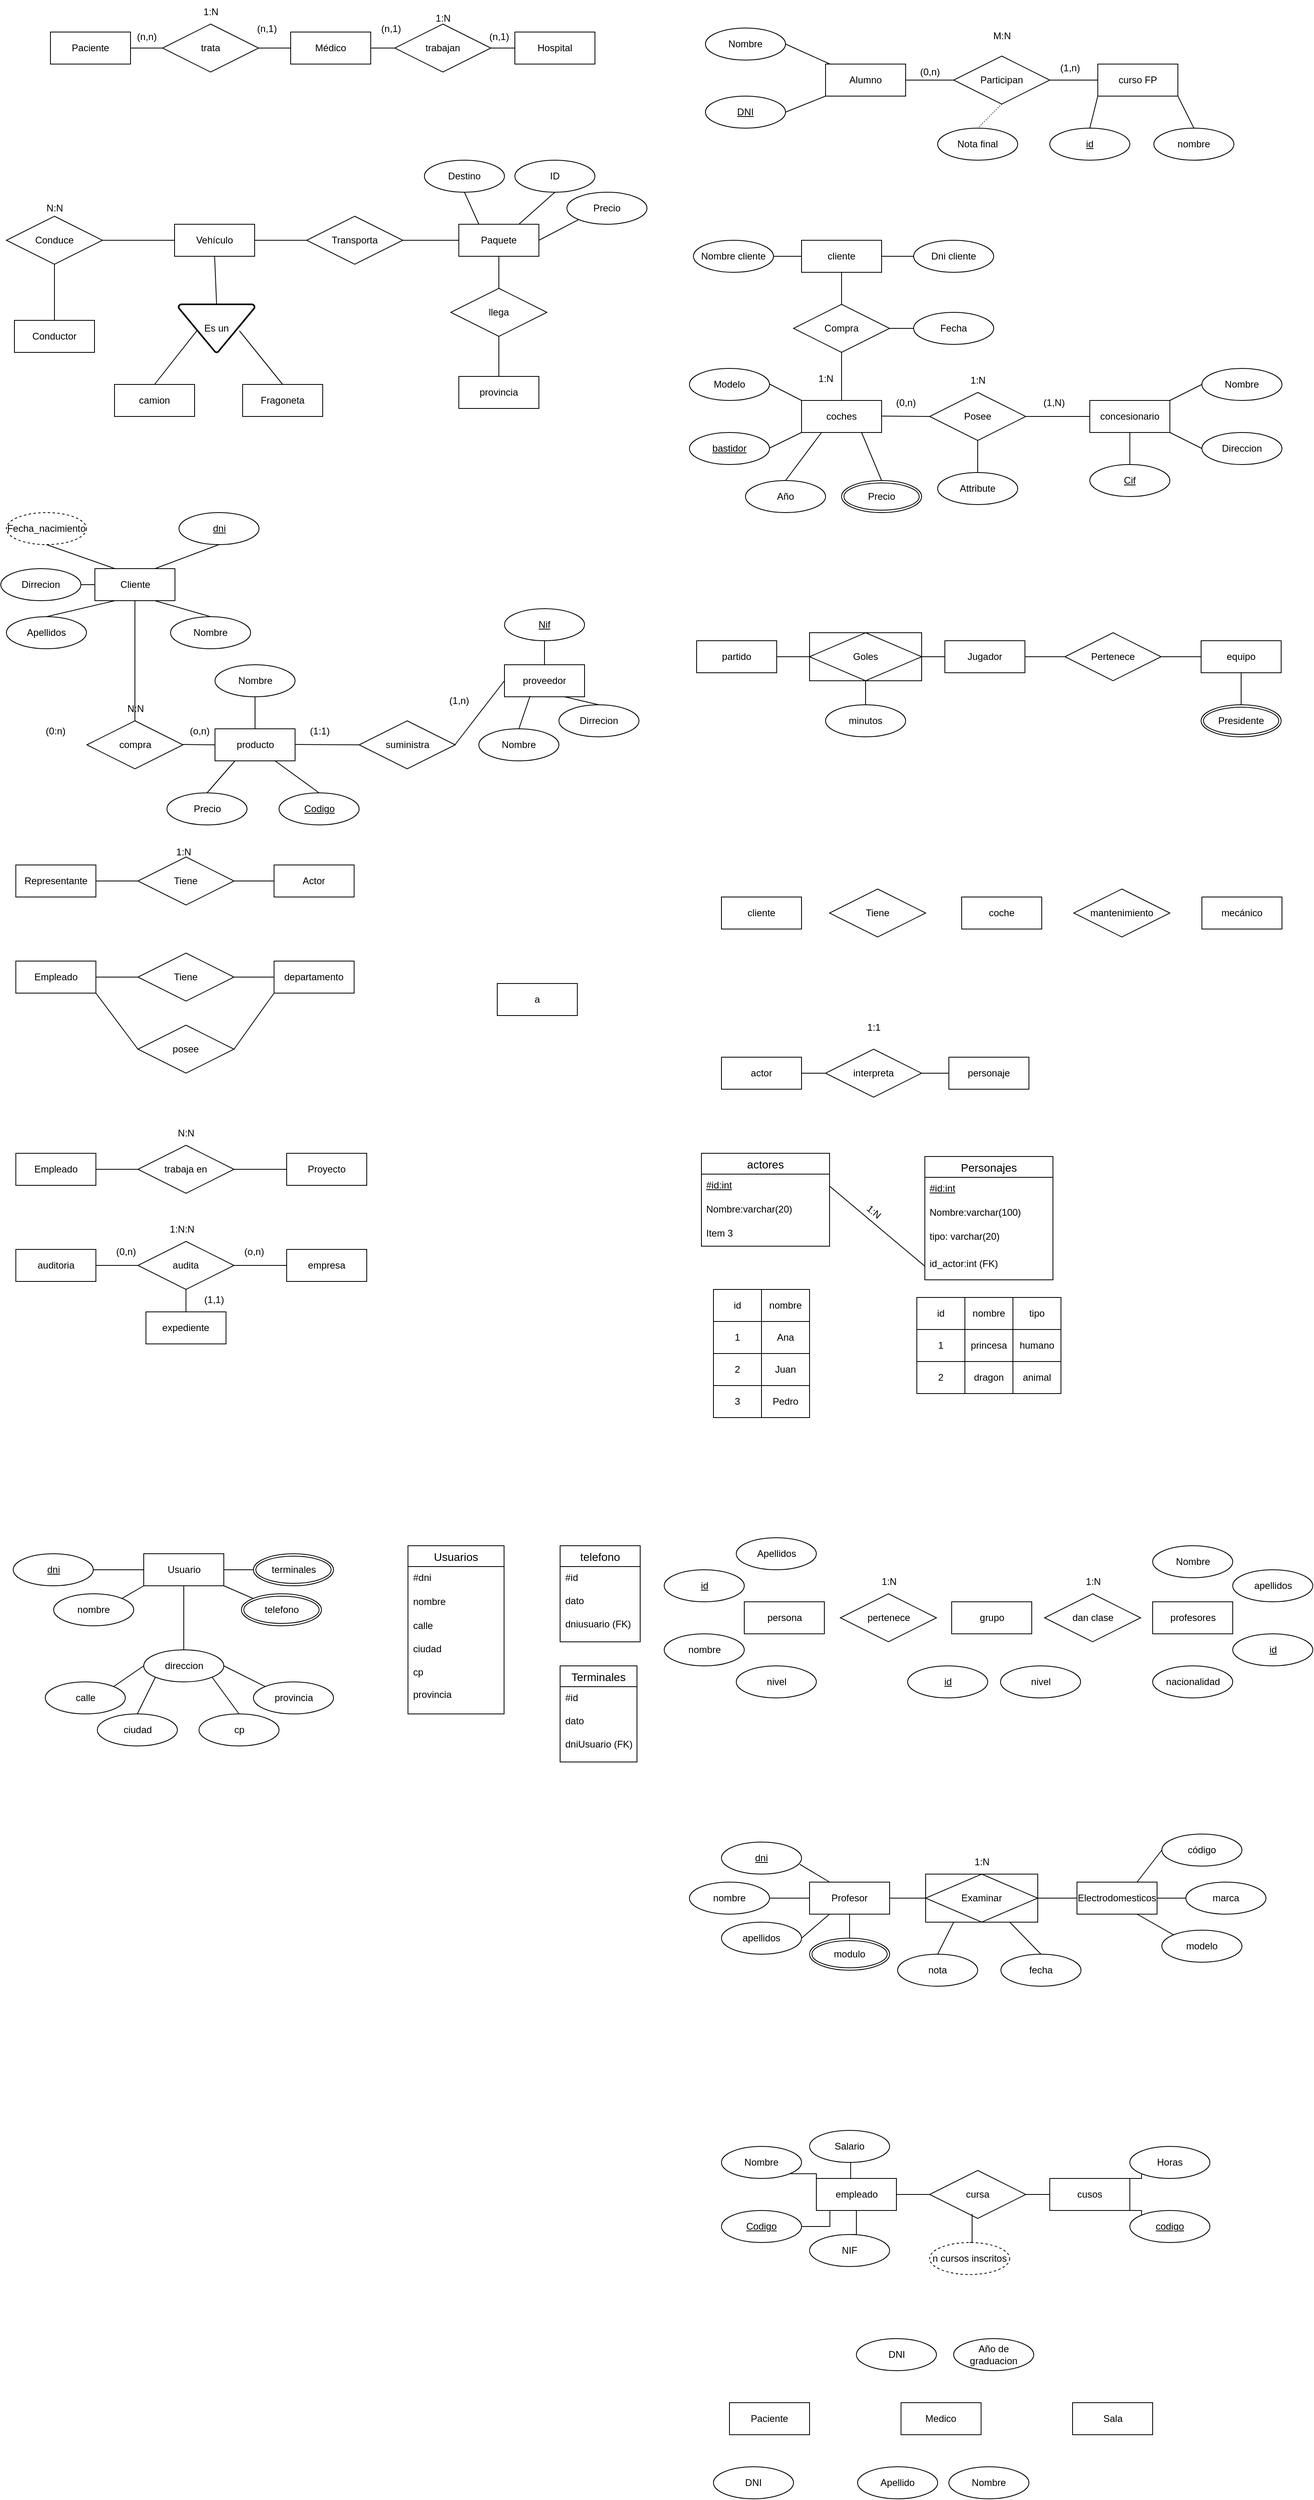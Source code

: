 <mxfile version="24.7.8">
  <diagram name="Página-1" id="Tp7dAAbd8KeUEXbKb6Yc">
    <mxGraphModel dx="2514" dy="984" grid="1" gridSize="10" guides="1" tooltips="1" connect="1" arrows="1" fold="1" page="1" pageScale="1" pageWidth="827" pageHeight="1169" math="0" shadow="0">
      <root>
        <mxCell id="0" />
        <mxCell id="1" parent="0" />
        <mxCell id="hAt3xXI0ZrgSG99Q9BBT-27" value="Alumno" style="whiteSpace=wrap;html=1;align=center;" parent="1" vertex="1">
          <mxGeometry x="210" y="200" width="100" height="40" as="geometry" />
        </mxCell>
        <mxCell id="hAt3xXI0ZrgSG99Q9BBT-28" value="curso FP" style="whiteSpace=wrap;html=1;align=center;" parent="1" vertex="1">
          <mxGeometry x="550" y="200" width="100" height="40" as="geometry" />
        </mxCell>
        <mxCell id="hAt3xXI0ZrgSG99Q9BBT-29" value="Participan" style="shape=rhombus;perimeter=rhombusPerimeter;whiteSpace=wrap;html=1;align=center;" parent="1" vertex="1">
          <mxGeometry x="370" y="190" width="120" height="60" as="geometry" />
        </mxCell>
        <mxCell id="hAt3xXI0ZrgSG99Q9BBT-30" value="Nombre" style="ellipse;whiteSpace=wrap;html=1;align=center;" parent="1" vertex="1">
          <mxGeometry x="60" y="155" width="100" height="40" as="geometry" />
        </mxCell>
        <mxCell id="hAt3xXI0ZrgSG99Q9BBT-31" value="Nota final" style="ellipse;whiteSpace=wrap;html=1;align=center;" parent="1" vertex="1">
          <mxGeometry x="350" y="280" width="100" height="40" as="geometry" />
        </mxCell>
        <mxCell id="hAt3xXI0ZrgSG99Q9BBT-32" value="" style="endArrow=none;html=1;rounded=0;exitX=1;exitY=0.5;exitDx=0;exitDy=0;" parent="1" target="hAt3xXI0ZrgSG99Q9BBT-27" edge="1">
          <mxGeometry relative="1" as="geometry">
            <mxPoint x="160" y="175" as="sourcePoint" />
            <mxPoint x="320" y="279" as="targetPoint" />
          </mxGeometry>
        </mxCell>
        <mxCell id="hAt3xXI0ZrgSG99Q9BBT-40" value="" style="endArrow=none;html=1;rounded=0;exitX=1;exitY=0.5;exitDx=0;exitDy=0;entryX=0;entryY=0.5;entryDx=0;entryDy=0;" parent="1" source="hAt3xXI0ZrgSG99Q9BBT-29" target="hAt3xXI0ZrgSG99Q9BBT-28" edge="1">
          <mxGeometry relative="1" as="geometry">
            <mxPoint x="500" y="240" as="sourcePoint" />
            <mxPoint x="640" y="280" as="targetPoint" />
          </mxGeometry>
        </mxCell>
        <mxCell id="hAt3xXI0ZrgSG99Q9BBT-43" value="" style="endArrow=none;html=1;rounded=0;exitX=0;exitY=1;exitDx=0;exitDy=0;entryX=0.5;entryY=0;entryDx=0;entryDy=0;" parent="1" source="hAt3xXI0ZrgSG99Q9BBT-28" target="hAt3xXI0ZrgSG99Q9BBT-46" edge="1">
          <mxGeometry relative="1" as="geometry">
            <mxPoint x="670" y="270" as="sourcePoint" />
            <mxPoint x="830" y="270" as="targetPoint" />
          </mxGeometry>
        </mxCell>
        <mxCell id="hAt3xXI0ZrgSG99Q9BBT-46" value="&lt;u&gt;id&lt;/u&gt;" style="ellipse;whiteSpace=wrap;html=1;align=center;" parent="1" vertex="1">
          <mxGeometry x="490" y="280" width="100" height="40" as="geometry" />
        </mxCell>
        <mxCell id="hAt3xXI0ZrgSG99Q9BBT-51" value="&lt;u&gt;DNI&lt;/u&gt;" style="ellipse;whiteSpace=wrap;html=1;align=center;" parent="1" vertex="1">
          <mxGeometry x="60" y="240" width="100" height="40" as="geometry" />
        </mxCell>
        <mxCell id="hAt3xXI0ZrgSG99Q9BBT-55" value="" style="endArrow=none;html=1;rounded=0;exitX=1;exitY=0.5;exitDx=0;exitDy=0;entryX=0;entryY=1;entryDx=0;entryDy=0;" parent="1" target="hAt3xXI0ZrgSG99Q9BBT-27" edge="1">
          <mxGeometry relative="1" as="geometry">
            <mxPoint x="160" y="260" as="sourcePoint" />
            <mxPoint x="540" y="390" as="targetPoint" />
          </mxGeometry>
        </mxCell>
        <mxCell id="hAt3xXI0ZrgSG99Q9BBT-58" value="nombre" style="ellipse;whiteSpace=wrap;html=1;align=center;" parent="1" vertex="1">
          <mxGeometry x="620" y="280" width="100" height="40" as="geometry" />
        </mxCell>
        <mxCell id="hAt3xXI0ZrgSG99Q9BBT-59" value="" style="endArrow=none;html=1;rounded=0;exitX=1;exitY=1;exitDx=0;exitDy=0;entryX=0.5;entryY=0;entryDx=0;entryDy=0;" parent="1" source="hAt3xXI0ZrgSG99Q9BBT-28" target="hAt3xXI0ZrgSG99Q9BBT-58" edge="1">
          <mxGeometry relative="1" as="geometry">
            <mxPoint x="380" y="350" as="sourcePoint" />
            <mxPoint x="540" y="350" as="targetPoint" />
          </mxGeometry>
        </mxCell>
        <mxCell id="hAt3xXI0ZrgSG99Q9BBT-66" value="M:N" style="text;html=1;align=center;verticalAlign=middle;resizable=0;points=[];autosize=1;strokeColor=none;fillColor=none;" parent="1" vertex="1">
          <mxGeometry x="405" y="150" width="50" height="30" as="geometry" />
        </mxCell>
        <mxCell id="hAt3xXI0ZrgSG99Q9BBT-70" value="(1,n)" style="text;html=1;align=center;verticalAlign=middle;resizable=0;points=[];autosize=1;strokeColor=none;fillColor=none;" parent="1" vertex="1">
          <mxGeometry x="490" y="190" width="50" height="30" as="geometry" />
        </mxCell>
        <mxCell id="UNmTzmpxMayBikZ8MFo_-6" value="" style="line;strokeWidth=1;rotatable=0;dashed=0;labelPosition=right;align=left;verticalAlign=middle;spacingTop=0;spacingLeft=6;points=[];portConstraint=eastwest;" parent="1" vertex="1">
          <mxGeometry x="310" y="215" width="60" height="10" as="geometry" />
        </mxCell>
        <mxCell id="UNmTzmpxMayBikZ8MFo_-7" value="(0,n)" style="text;html=1;align=center;verticalAlign=middle;resizable=0;points=[];autosize=1;strokeColor=none;fillColor=none;" parent="1" vertex="1">
          <mxGeometry x="315" y="195" width="50" height="30" as="geometry" />
        </mxCell>
        <mxCell id="UNmTzmpxMayBikZ8MFo_-8" value="" style="endArrow=none;html=1;rounded=0;dashed=1;dashPattern=1 2;exitX=0.5;exitY=1;exitDx=0;exitDy=0;entryX=0.5;entryY=0;entryDx=0;entryDy=0;" parent="1" source="hAt3xXI0ZrgSG99Q9BBT-29" target="hAt3xXI0ZrgSG99Q9BBT-31" edge="1">
          <mxGeometry relative="1" as="geometry">
            <mxPoint x="380" y="390" as="sourcePoint" />
            <mxPoint x="540" y="390" as="targetPoint" />
          </mxGeometry>
        </mxCell>
        <mxCell id="UNmTzmpxMayBikZ8MFo_-10" value="coches" style="whiteSpace=wrap;html=1;align=center;" parent="1" vertex="1">
          <mxGeometry x="180" y="620" width="100" height="40" as="geometry" />
        </mxCell>
        <mxCell id="UNmTzmpxMayBikZ8MFo_-11" value="concesionario" style="whiteSpace=wrap;html=1;align=center;" parent="1" vertex="1">
          <mxGeometry x="540" y="620" width="100" height="40" as="geometry" />
        </mxCell>
        <mxCell id="UNmTzmpxMayBikZ8MFo_-13" value="Modelo" style="ellipse;whiteSpace=wrap;html=1;align=center;" parent="1" vertex="1">
          <mxGeometry x="40" y="580" width="100" height="40" as="geometry" />
        </mxCell>
        <mxCell id="UNmTzmpxMayBikZ8MFo_-14" value="&lt;u&gt;bastidor&lt;/u&gt;" style="ellipse;whiteSpace=wrap;html=1;align=center;" parent="1" vertex="1">
          <mxGeometry x="40" y="660" width="100" height="40" as="geometry" />
        </mxCell>
        <mxCell id="UNmTzmpxMayBikZ8MFo_-15" value="Direccion" style="ellipse;whiteSpace=wrap;html=1;align=center;" parent="1" vertex="1">
          <mxGeometry x="680" y="660" width="100" height="40" as="geometry" />
        </mxCell>
        <mxCell id="UNmTzmpxMayBikZ8MFo_-16" value="Nombre" style="ellipse;whiteSpace=wrap;html=1;align=center;" parent="1" vertex="1">
          <mxGeometry x="680" y="580" width="100" height="40" as="geometry" />
        </mxCell>
        <mxCell id="UNmTzmpxMayBikZ8MFo_-17" value="Posee" style="shape=rhombus;perimeter=rhombusPerimeter;whiteSpace=wrap;html=1;align=center;" parent="1" vertex="1">
          <mxGeometry x="340" y="610" width="120" height="60" as="geometry" />
        </mxCell>
        <mxCell id="UNmTzmpxMayBikZ8MFo_-18" value="" style="endArrow=none;html=1;rounded=0;entryX=0;entryY=0;entryDx=0;entryDy=0;" parent="1" target="UNmTzmpxMayBikZ8MFo_-10" edge="1">
          <mxGeometry relative="1" as="geometry">
            <mxPoint x="140" y="599.5" as="sourcePoint" />
            <mxPoint x="300" y="599.5" as="targetPoint" />
          </mxGeometry>
        </mxCell>
        <mxCell id="UNmTzmpxMayBikZ8MFo_-19" value="" style="endArrow=none;html=1;rounded=0;entryX=0;entryY=1;entryDx=0;entryDy=0;" parent="1" target="UNmTzmpxMayBikZ8MFo_-10" edge="1">
          <mxGeometry relative="1" as="geometry">
            <mxPoint x="140" y="679.5" as="sourcePoint" />
            <mxPoint x="300" y="679.5" as="targetPoint" />
          </mxGeometry>
        </mxCell>
        <mxCell id="UNmTzmpxMayBikZ8MFo_-20" value="" style="endArrow=none;html=1;rounded=0;" parent="1" edge="1">
          <mxGeometry relative="1" as="geometry">
            <mxPoint x="280" y="639.5" as="sourcePoint" />
            <mxPoint x="340" y="640" as="targetPoint" />
          </mxGeometry>
        </mxCell>
        <mxCell id="UNmTzmpxMayBikZ8MFo_-21" value="" style="endArrow=none;html=1;rounded=0;exitX=1;exitY=0.5;exitDx=0;exitDy=0;entryX=0;entryY=0.5;entryDx=0;entryDy=0;" parent="1" source="UNmTzmpxMayBikZ8MFo_-17" target="UNmTzmpxMayBikZ8MFo_-11" edge="1">
          <mxGeometry relative="1" as="geometry">
            <mxPoint x="370" y="530" as="sourcePoint" />
            <mxPoint x="530" y="530" as="targetPoint" />
          </mxGeometry>
        </mxCell>
        <mxCell id="UNmTzmpxMayBikZ8MFo_-22" value="" style="endArrow=none;html=1;rounded=0;exitX=1;exitY=0;exitDx=0;exitDy=0;entryX=0;entryY=0.5;entryDx=0;entryDy=0;" parent="1" source="UNmTzmpxMayBikZ8MFo_-11" target="UNmTzmpxMayBikZ8MFo_-16" edge="1">
          <mxGeometry relative="1" as="geometry">
            <mxPoint x="370" y="530" as="sourcePoint" />
            <mxPoint x="530" y="530" as="targetPoint" />
          </mxGeometry>
        </mxCell>
        <mxCell id="UNmTzmpxMayBikZ8MFo_-24" value="" style="endArrow=none;html=1;rounded=0;exitX=1;exitY=1;exitDx=0;exitDy=0;entryX=0;entryY=0.5;entryDx=0;entryDy=0;" parent="1" source="UNmTzmpxMayBikZ8MFo_-11" target="UNmTzmpxMayBikZ8MFo_-15" edge="1">
          <mxGeometry relative="1" as="geometry">
            <mxPoint x="370" y="530" as="sourcePoint" />
            <mxPoint x="530" y="530" as="targetPoint" />
          </mxGeometry>
        </mxCell>
        <mxCell id="UNmTzmpxMayBikZ8MFo_-25" value="1:N" style="text;html=1;align=center;verticalAlign=middle;resizable=0;points=[];autosize=1;strokeColor=none;fillColor=none;" parent="1" vertex="1">
          <mxGeometry x="380" y="580" width="40" height="30" as="geometry" />
        </mxCell>
        <mxCell id="UNmTzmpxMayBikZ8MFo_-26" value="&lt;u&gt;Cif&lt;/u&gt;" style="ellipse;whiteSpace=wrap;html=1;align=center;" parent="1" vertex="1">
          <mxGeometry x="540" y="700" width="100" height="40" as="geometry" />
        </mxCell>
        <mxCell id="UNmTzmpxMayBikZ8MFo_-30" value="" style="endArrow=none;html=1;rounded=0;entryX=0.5;entryY=0;entryDx=0;entryDy=0;exitX=0.5;exitY=1;exitDx=0;exitDy=0;" parent="1" source="UNmTzmpxMayBikZ8MFo_-11" target="UNmTzmpxMayBikZ8MFo_-26" edge="1">
          <mxGeometry relative="1" as="geometry">
            <mxPoint x="370" y="630" as="sourcePoint" />
            <mxPoint x="530" y="630" as="targetPoint" />
          </mxGeometry>
        </mxCell>
        <mxCell id="UNmTzmpxMayBikZ8MFo_-31" value="Año" style="ellipse;whiteSpace=wrap;html=1;align=center;" parent="1" vertex="1">
          <mxGeometry x="110" y="720" width="100" height="40" as="geometry" />
        </mxCell>
        <mxCell id="UNmTzmpxMayBikZ8MFo_-32" value="" style="endArrow=none;html=1;rounded=0;exitX=0.5;exitY=0;exitDx=0;exitDy=0;entryX=0.25;entryY=1;entryDx=0;entryDy=0;" parent="1" source="UNmTzmpxMayBikZ8MFo_-31" target="UNmTzmpxMayBikZ8MFo_-10" edge="1">
          <mxGeometry relative="1" as="geometry">
            <mxPoint x="370" y="630" as="sourcePoint" />
            <mxPoint x="530" y="630" as="targetPoint" />
          </mxGeometry>
        </mxCell>
        <mxCell id="UNmTzmpxMayBikZ8MFo_-34" value="" style="endArrow=none;html=1;rounded=0;exitX=0.5;exitY=0;exitDx=0;exitDy=0;entryX=0.75;entryY=1;entryDx=0;entryDy=0;" parent="1" source="UNmTzmpxMayBikZ8MFo_-37" target="UNmTzmpxMayBikZ8MFo_-10" edge="1">
          <mxGeometry relative="1" as="geometry">
            <mxPoint x="230" y="580" as="sourcePoint" />
            <mxPoint x="530" y="630" as="targetPoint" />
          </mxGeometry>
        </mxCell>
        <mxCell id="UNmTzmpxMayBikZ8MFo_-35" value="(0,n)" style="text;html=1;align=center;verticalAlign=middle;resizable=0;points=[];autosize=1;strokeColor=none;fillColor=none;" parent="1" vertex="1">
          <mxGeometry x="285" y="608" width="50" height="30" as="geometry" />
        </mxCell>
        <mxCell id="UNmTzmpxMayBikZ8MFo_-36" value="(1,N)" style="text;html=1;align=center;verticalAlign=middle;resizable=0;points=[];autosize=1;strokeColor=none;fillColor=none;" parent="1" vertex="1">
          <mxGeometry x="470" y="608" width="50" height="30" as="geometry" />
        </mxCell>
        <mxCell id="UNmTzmpxMayBikZ8MFo_-37" value="Precio" style="ellipse;shape=doubleEllipse;margin=3;whiteSpace=wrap;html=1;align=center;" parent="1" vertex="1">
          <mxGeometry x="230" y="720" width="100" height="40" as="geometry" />
        </mxCell>
        <mxCell id="UNmTzmpxMayBikZ8MFo_-38" value="Attribute" style="ellipse;whiteSpace=wrap;html=1;align=center;" parent="1" vertex="1">
          <mxGeometry x="350" y="710" width="100" height="40" as="geometry" />
        </mxCell>
        <mxCell id="UNmTzmpxMayBikZ8MFo_-39" value="" style="endArrow=none;html=1;rounded=0;exitX=0.5;exitY=0;exitDx=0;exitDy=0;entryX=0.5;entryY=1;entryDx=0;entryDy=0;" parent="1" source="UNmTzmpxMayBikZ8MFo_-38" target="UNmTzmpxMayBikZ8MFo_-17" edge="1">
          <mxGeometry relative="1" as="geometry">
            <mxPoint x="240" y="710" as="sourcePoint" />
            <mxPoint x="410" y="680" as="targetPoint" />
          </mxGeometry>
        </mxCell>
        <mxCell id="UNmTzmpxMayBikZ8MFo_-40" value="cliente" style="whiteSpace=wrap;html=1;align=center;" parent="1" vertex="1">
          <mxGeometry x="180" y="420" width="100" height="40" as="geometry" />
        </mxCell>
        <mxCell id="UNmTzmpxMayBikZ8MFo_-41" value="Nombre cliente" style="ellipse;whiteSpace=wrap;html=1;align=center;" parent="1" vertex="1">
          <mxGeometry x="45" y="420" width="100" height="40" as="geometry" />
        </mxCell>
        <mxCell id="UNmTzmpxMayBikZ8MFo_-42" value="Dni cliente" style="ellipse;whiteSpace=wrap;html=1;align=center;" parent="1" vertex="1">
          <mxGeometry x="320" y="420" width="100" height="40" as="geometry" />
        </mxCell>
        <mxCell id="UNmTzmpxMayBikZ8MFo_-44" value="Compra" style="shape=rhombus;perimeter=rhombusPerimeter;whiteSpace=wrap;html=1;align=center;" parent="1" vertex="1">
          <mxGeometry x="170" y="500" width="120" height="60" as="geometry" />
        </mxCell>
        <mxCell id="UNmTzmpxMayBikZ8MFo_-46" value="" style="endArrow=none;html=1;rounded=0;exitX=0.5;exitY=1;exitDx=0;exitDy=0;entryX=0.5;entryY=0;entryDx=0;entryDy=0;" parent="1" source="UNmTzmpxMayBikZ8MFo_-44" target="UNmTzmpxMayBikZ8MFo_-10" edge="1">
          <mxGeometry relative="1" as="geometry">
            <mxPoint x="370" y="530" as="sourcePoint" />
            <mxPoint x="530" y="530" as="targetPoint" />
          </mxGeometry>
        </mxCell>
        <mxCell id="UNmTzmpxMayBikZ8MFo_-48" value="" style="endArrow=none;html=1;rounded=0;exitX=0.5;exitY=1;exitDx=0;exitDy=0;entryX=0.5;entryY=0;entryDx=0;entryDy=0;" parent="1" source="UNmTzmpxMayBikZ8MFo_-40" target="UNmTzmpxMayBikZ8MFo_-44" edge="1">
          <mxGeometry relative="1" as="geometry">
            <mxPoint x="10" y="500" as="sourcePoint" />
            <mxPoint x="170" y="500" as="targetPoint" />
          </mxGeometry>
        </mxCell>
        <mxCell id="UNmTzmpxMayBikZ8MFo_-49" value="1:N" style="text;html=1;align=center;verticalAlign=middle;resizable=0;points=[];autosize=1;strokeColor=none;fillColor=none;" parent="1" vertex="1">
          <mxGeometry x="190" y="578" width="40" height="30" as="geometry" />
        </mxCell>
        <mxCell id="UNmTzmpxMayBikZ8MFo_-50" value="" style="endArrow=none;html=1;rounded=0;exitX=1;exitY=0.5;exitDx=0;exitDy=0;entryX=0;entryY=0.5;entryDx=0;entryDy=0;" parent="1" source="UNmTzmpxMayBikZ8MFo_-41" target="UNmTzmpxMayBikZ8MFo_-40" edge="1">
          <mxGeometry relative="1" as="geometry">
            <mxPoint x="240" y="470" as="sourcePoint" />
            <mxPoint x="240" y="510" as="targetPoint" />
          </mxGeometry>
        </mxCell>
        <mxCell id="UNmTzmpxMayBikZ8MFo_-51" value="" style="endArrow=none;html=1;rounded=0;exitX=1;exitY=0.5;exitDx=0;exitDy=0;entryX=0;entryY=0.5;entryDx=0;entryDy=0;" parent="1" source="UNmTzmpxMayBikZ8MFo_-40" target="UNmTzmpxMayBikZ8MFo_-42" edge="1">
          <mxGeometry relative="1" as="geometry">
            <mxPoint x="250" y="480" as="sourcePoint" />
            <mxPoint x="250" y="520" as="targetPoint" />
          </mxGeometry>
        </mxCell>
        <mxCell id="UNmTzmpxMayBikZ8MFo_-52" value="Fecha" style="ellipse;whiteSpace=wrap;html=1;align=center;" parent="1" vertex="1">
          <mxGeometry x="320" y="510" width="100" height="40" as="geometry" />
        </mxCell>
        <mxCell id="UNmTzmpxMayBikZ8MFo_-53" value="" style="endArrow=none;html=1;rounded=0;exitX=1;exitY=0.5;exitDx=0;exitDy=0;entryX=0;entryY=0.5;entryDx=0;entryDy=0;" parent="1" source="UNmTzmpxMayBikZ8MFo_-44" target="UNmTzmpxMayBikZ8MFo_-52" edge="1">
          <mxGeometry relative="1" as="geometry">
            <mxPoint x="290" y="450" as="sourcePoint" />
            <mxPoint x="330" y="450" as="targetPoint" />
          </mxGeometry>
        </mxCell>
        <mxCell id="-vx3nUrfKjjaGCorCr2N-1" value="Cliente" style="whiteSpace=wrap;html=1;align=center;" parent="1" vertex="1">
          <mxGeometry x="-702.5" y="830" width="100" height="40" as="geometry" />
        </mxCell>
        <mxCell id="-vx3nUrfKjjaGCorCr2N-2" value="Nombre" style="ellipse;whiteSpace=wrap;html=1;align=center;" parent="1" vertex="1">
          <mxGeometry x="-608" y="890" width="100" height="40" as="geometry" />
        </mxCell>
        <mxCell id="-vx3nUrfKjjaGCorCr2N-3" value="proveedor" style="whiteSpace=wrap;html=1;align=center;" parent="1" vertex="1">
          <mxGeometry x="-191" y="950" width="100" height="40" as="geometry" />
        </mxCell>
        <mxCell id="-vx3nUrfKjjaGCorCr2N-4" value="compra" style="shape=rhombus;perimeter=rhombusPerimeter;whiteSpace=wrap;html=1;align=center;" parent="1" vertex="1">
          <mxGeometry x="-712.5" y="1020" width="120" height="60" as="geometry" />
        </mxCell>
        <mxCell id="-vx3nUrfKjjaGCorCr2N-6" value="Apellidos" style="ellipse;whiteSpace=wrap;html=1;align=center;" parent="1" vertex="1">
          <mxGeometry x="-813" y="890" width="100" height="40" as="geometry" />
        </mxCell>
        <mxCell id="-vx3nUrfKjjaGCorCr2N-9" value="Fecha_nacimiento" style="ellipse;whiteSpace=wrap;html=1;align=center;dashed=1;" parent="1" vertex="1">
          <mxGeometry x="-813" y="760" width="100" height="40" as="geometry" />
        </mxCell>
        <mxCell id="-vx3nUrfKjjaGCorCr2N-10" value="&lt;u&gt;dni&lt;span style=&quot;color: rgba(0, 0, 0, 0); font-family: monospace; font-size: 0px; text-align: start; text-wrap: nowrap;&quot;&gt;%3CmxGraphModel%3E%3Croot%3E%3CmxCell%20id%3D%220%22%2F%3E%3CmxCell%20id%3D%221%22%20parent%3D%220%22%2F%3E%3CmxCell%20id%3D%222%22%20value%3D%22Nombre%22%20style%3D%22ellipse%3BwhiteSpace%3Dwrap%3Bhtml%3D1%3Balign%3Dcenter%3B%22%20vertex%3D%221%22%20parent%3D%221%22%3E%3CmxGeometry%20x%3D%22210%22%20y%3D%22880%22%20width%3D%22100%22%20height%3D%2240%22%20as%3D%22geometry%22%2F%3E%3C%2FmxCell%3E%3C%2Froot%3E%3C%2FmxGraphModel%3E&lt;/span&gt;&lt;/u&gt;" style="ellipse;whiteSpace=wrap;html=1;align=center;" parent="1" vertex="1">
          <mxGeometry x="-597.5" y="760" width="100" height="40" as="geometry" />
        </mxCell>
        <mxCell id="-vx3nUrfKjjaGCorCr2N-11" value="Dirrecion" style="ellipse;whiteSpace=wrap;html=1;align=center;" parent="1" vertex="1">
          <mxGeometry x="-820" y="830" width="100" height="40" as="geometry" />
        </mxCell>
        <mxCell id="-vx3nUrfKjjaGCorCr2N-13" value="producto" style="whiteSpace=wrap;html=1;align=center;" parent="1" vertex="1">
          <mxGeometry x="-552.5" y="1030" width="100" height="40" as="geometry" />
        </mxCell>
        <mxCell id="-vx3nUrfKjjaGCorCr2N-15" value="suministra" style="shape=rhombus;perimeter=rhombusPerimeter;whiteSpace=wrap;html=1;align=center;" parent="1" vertex="1">
          <mxGeometry x="-372.5" y="1020" width="120" height="60" as="geometry" />
        </mxCell>
        <mxCell id="-vx3nUrfKjjaGCorCr2N-17" value="Nombre" style="ellipse;whiteSpace=wrap;html=1;align=center;" parent="1" vertex="1">
          <mxGeometry x="-552.5" y="950" width="100" height="40" as="geometry" />
        </mxCell>
        <mxCell id="-vx3nUrfKjjaGCorCr2N-18" value="&lt;u&gt;Codigo&lt;/u&gt;" style="ellipse;whiteSpace=wrap;html=1;align=center;" parent="1" vertex="1">
          <mxGeometry x="-472.5" y="1110" width="100" height="40" as="geometry" />
        </mxCell>
        <mxCell id="-vx3nUrfKjjaGCorCr2N-19" value="Precio" style="ellipse;whiteSpace=wrap;html=1;align=center;" parent="1" vertex="1">
          <mxGeometry x="-612.5" y="1110" width="100" height="40" as="geometry" />
        </mxCell>
        <mxCell id="-vx3nUrfKjjaGCorCr2N-22" value="" style="endArrow=none;html=1;rounded=0;exitX=0.75;exitY=1;exitDx=0;exitDy=0;entryX=0.5;entryY=0;entryDx=0;entryDy=0;" parent="1" source="-vx3nUrfKjjaGCorCr2N-1" target="-vx3nUrfKjjaGCorCr2N-2" edge="1">
          <mxGeometry relative="1" as="geometry">
            <mxPoint x="-582.5" y="879.5" as="sourcePoint" />
            <mxPoint x="-522.5" y="879.5" as="targetPoint" />
          </mxGeometry>
        </mxCell>
        <mxCell id="-vx3nUrfKjjaGCorCr2N-24" value="" style="endArrow=none;html=1;rounded=0;exitX=0.25;exitY=1;exitDx=0;exitDy=0;entryX=0.5;entryY=0;entryDx=0;entryDy=0;" parent="1" source="-vx3nUrfKjjaGCorCr2N-1" target="-vx3nUrfKjjaGCorCr2N-6" edge="1">
          <mxGeometry relative="1" as="geometry">
            <mxPoint x="-612.5" y="870" as="sourcePoint" />
            <mxPoint x="-602.5" y="910" as="targetPoint" />
          </mxGeometry>
        </mxCell>
        <mxCell id="-vx3nUrfKjjaGCorCr2N-25" value="" style="endArrow=none;html=1;rounded=0;exitX=0.75;exitY=0;exitDx=0;exitDy=0;entryX=0.5;entryY=1;entryDx=0;entryDy=0;" parent="1" source="-vx3nUrfKjjaGCorCr2N-1" target="-vx3nUrfKjjaGCorCr2N-10" edge="1">
          <mxGeometry relative="1" as="geometry">
            <mxPoint x="-602.5" y="880" as="sourcePoint" />
            <mxPoint x="-592.5" y="920" as="targetPoint" />
          </mxGeometry>
        </mxCell>
        <mxCell id="-vx3nUrfKjjaGCorCr2N-26" value="" style="endArrow=none;html=1;rounded=0;exitX=0.25;exitY=0;exitDx=0;exitDy=0;entryX=0.5;entryY=1;entryDx=0;entryDy=0;" parent="1" source="-vx3nUrfKjjaGCorCr2N-1" target="-vx3nUrfKjjaGCorCr2N-9" edge="1">
          <mxGeometry relative="1" as="geometry">
            <mxPoint x="-612.5" y="830" as="sourcePoint" />
            <mxPoint x="-602.5" y="790" as="targetPoint" />
          </mxGeometry>
        </mxCell>
        <mxCell id="-vx3nUrfKjjaGCorCr2N-27" value="" style="endArrow=none;html=1;rounded=0;exitX=0;exitY=0.5;exitDx=0;exitDy=0;entryX=1;entryY=0.5;entryDx=0;entryDy=0;" parent="1" source="-vx3nUrfKjjaGCorCr2N-1" target="-vx3nUrfKjjaGCorCr2N-11" edge="1">
          <mxGeometry relative="1" as="geometry">
            <mxPoint x="-602.5" y="840" as="sourcePoint" />
            <mxPoint x="-592.5" y="800" as="targetPoint" />
          </mxGeometry>
        </mxCell>
        <mxCell id="-vx3nUrfKjjaGCorCr2N-28" value="" style="endArrow=none;html=1;rounded=0;exitX=0.5;exitY=1;exitDx=0;exitDy=0;entryX=0.5;entryY=0;entryDx=0;entryDy=0;" parent="1" source="-vx3nUrfKjjaGCorCr2N-1" target="-vx3nUrfKjjaGCorCr2N-4" edge="1">
          <mxGeometry relative="1" as="geometry">
            <mxPoint x="-782.5" y="1060" as="sourcePoint" />
            <mxPoint x="-772.5" y="1020" as="targetPoint" />
          </mxGeometry>
        </mxCell>
        <mxCell id="-vx3nUrfKjjaGCorCr2N-33" value="" style="endArrow=none;html=1;rounded=0;exitX=0.5;exitY=1;exitDx=0;exitDy=0;entryX=0.5;entryY=0;entryDx=0;entryDy=0;" parent="1" source="-vx3nUrfKjjaGCorCr2N-17" target="-vx3nUrfKjjaGCorCr2N-13" edge="1">
          <mxGeometry relative="1" as="geometry">
            <mxPoint x="-612.5" y="1070" as="sourcePoint" />
            <mxPoint x="-532.5" y="1070" as="targetPoint" />
          </mxGeometry>
        </mxCell>
        <mxCell id="-vx3nUrfKjjaGCorCr2N-34" value="" style="endArrow=none;html=1;rounded=0;exitX=0.5;exitY=0;exitDx=0;exitDy=0;entryX=0.25;entryY=1;entryDx=0;entryDy=0;" parent="1" source="-vx3nUrfKjjaGCorCr2N-19" target="-vx3nUrfKjjaGCorCr2N-13" edge="1">
          <mxGeometry relative="1" as="geometry">
            <mxPoint x="-602.5" y="1080" as="sourcePoint" />
            <mxPoint x="-522.5" y="1080" as="targetPoint" />
          </mxGeometry>
        </mxCell>
        <mxCell id="-vx3nUrfKjjaGCorCr2N-35" value="" style="endArrow=none;html=1;rounded=0;exitX=0.75;exitY=1;exitDx=0;exitDy=0;entryX=0.5;entryY=0;entryDx=0;entryDy=0;" parent="1" source="-vx3nUrfKjjaGCorCr2N-13" target="-vx3nUrfKjjaGCorCr2N-18" edge="1">
          <mxGeometry relative="1" as="geometry">
            <mxPoint x="-592.5" y="1090" as="sourcePoint" />
            <mxPoint x="-512.5" y="1090" as="targetPoint" />
          </mxGeometry>
        </mxCell>
        <mxCell id="-vx3nUrfKjjaGCorCr2N-36" value="&lt;u&gt;Nif&lt;/u&gt;" style="ellipse;whiteSpace=wrap;html=1;align=center;" parent="1" vertex="1">
          <mxGeometry x="-191" y="880" width="100" height="40" as="geometry" />
        </mxCell>
        <mxCell id="-vx3nUrfKjjaGCorCr2N-37" value="Dirrecion" style="ellipse;whiteSpace=wrap;html=1;align=center;" parent="1" vertex="1">
          <mxGeometry x="-123" y="1000" width="100" height="40" as="geometry" />
        </mxCell>
        <mxCell id="-vx3nUrfKjjaGCorCr2N-38" value="Nombre" style="ellipse;whiteSpace=wrap;html=1;align=center;" parent="1" vertex="1">
          <mxGeometry x="-223" y="1030" width="100" height="40" as="geometry" />
        </mxCell>
        <mxCell id="-vx3nUrfKjjaGCorCr2N-40" value="" style="endArrow=none;html=1;rounded=0;exitX=1;exitY=0.5;exitDx=0;exitDy=0;entryX=0;entryY=0.5;entryDx=0;entryDy=0;" parent="1" target="-vx3nUrfKjjaGCorCr2N-3" edge="1">
          <mxGeometry relative="1" as="geometry">
            <mxPoint x="-252.5" y="1049.5" as="sourcePoint" />
            <mxPoint x="-192.5" y="1049.5" as="targetPoint" />
          </mxGeometry>
        </mxCell>
        <mxCell id="-vx3nUrfKjjaGCorCr2N-41" value="" style="endArrow=none;html=1;rounded=0;exitX=0.5;exitY=0;exitDx=0;exitDy=0;entryX=0.75;entryY=1;entryDx=0;entryDy=0;" parent="1" source="-vx3nUrfKjjaGCorCr2N-37" target="-vx3nUrfKjjaGCorCr2N-3" edge="1">
          <mxGeometry relative="1" as="geometry">
            <mxPoint x="-72.5" y="1070" as="sourcePoint" />
            <mxPoint x="-12.5" y="1070" as="targetPoint" />
          </mxGeometry>
        </mxCell>
        <mxCell id="-vx3nUrfKjjaGCorCr2N-42" value="" style="endArrow=none;html=1;rounded=0;exitX=0.5;exitY=0;exitDx=0;exitDy=0;entryX=0.32;entryY=0.975;entryDx=0;entryDy=0;entryPerimeter=0;" parent="1" source="-vx3nUrfKjjaGCorCr2N-38" target="-vx3nUrfKjjaGCorCr2N-3" edge="1">
          <mxGeometry relative="1" as="geometry">
            <mxPoint x="-62.5" y="1080" as="sourcePoint" />
            <mxPoint x="-2.5" y="1080" as="targetPoint" />
          </mxGeometry>
        </mxCell>
        <mxCell id="-vx3nUrfKjjaGCorCr2N-43" value="" style="endArrow=none;html=1;rounded=0;exitX=0.5;exitY=1;exitDx=0;exitDy=0;entryX=0.5;entryY=0;entryDx=0;entryDy=0;" parent="1" source="-vx3nUrfKjjaGCorCr2N-36" target="-vx3nUrfKjjaGCorCr2N-3" edge="1">
          <mxGeometry relative="1" as="geometry">
            <mxPoint x="-52.5" y="1090" as="sourcePoint" />
            <mxPoint x="7.5" y="1090" as="targetPoint" />
          </mxGeometry>
        </mxCell>
        <mxCell id="-vx3nUrfKjjaGCorCr2N-48" value="" style="endArrow=none;html=1;rounded=0;exitX=1;exitY=0.5;exitDx=0;exitDy=0;entryX=0;entryY=0.5;entryDx=0;entryDy=0;" parent="1" target="-vx3nUrfKjjaGCorCr2N-15" edge="1">
          <mxGeometry relative="1" as="geometry">
            <mxPoint x="-452.5" y="1049.5" as="sourcePoint" />
            <mxPoint x="-392.5" y="1049.5" as="targetPoint" />
          </mxGeometry>
        </mxCell>
        <mxCell id="-vx3nUrfKjjaGCorCr2N-49" value="" style="endArrow=none;html=1;rounded=0;exitX=1;exitY=0.5;exitDx=0;exitDy=0;entryX=0;entryY=0.5;entryDx=0;entryDy=0;" parent="1" target="-vx3nUrfKjjaGCorCr2N-13" edge="1">
          <mxGeometry relative="1" as="geometry">
            <mxPoint x="-592.5" y="1049.5" as="sourcePoint" />
            <mxPoint x="-532.5" y="1049.5" as="targetPoint" />
          </mxGeometry>
        </mxCell>
        <mxCell id="-vx3nUrfKjjaGCorCr2N-51" value="(1,n)" style="text;html=1;align=center;verticalAlign=middle;resizable=0;points=[];autosize=1;strokeColor=none;fillColor=none;" parent="1" vertex="1">
          <mxGeometry x="-273" y="980" width="50" height="30" as="geometry" />
        </mxCell>
        <mxCell id="-vx3nUrfKjjaGCorCr2N-52" value="N:N" style="text;html=1;align=center;verticalAlign=middle;resizable=0;points=[];autosize=1;strokeColor=none;fillColor=none;" parent="1" vertex="1">
          <mxGeometry x="-672.5" y="990" width="40" height="30" as="geometry" />
        </mxCell>
        <mxCell id="-vx3nUrfKjjaGCorCr2N-53" value="(o,n)" style="text;html=1;align=center;verticalAlign=middle;resizable=0;points=[];autosize=1;strokeColor=none;fillColor=none;" parent="1" vertex="1">
          <mxGeometry x="-597.5" y="1018" width="50" height="30" as="geometry" />
        </mxCell>
        <mxCell id="-vx3nUrfKjjaGCorCr2N-54" value="(0:n)" style="text;html=1;align=center;verticalAlign=middle;resizable=0;points=[];autosize=1;strokeColor=none;fillColor=none;" parent="1" vertex="1">
          <mxGeometry x="-777.5" y="1018" width="50" height="30" as="geometry" />
        </mxCell>
        <mxCell id="-vx3nUrfKjjaGCorCr2N-55" value="(1:1)" style="text;html=1;align=center;verticalAlign=middle;resizable=0;points=[];autosize=1;strokeColor=none;fillColor=none;" parent="1" vertex="1">
          <mxGeometry x="-447.5" y="1018" width="50" height="30" as="geometry" />
        </mxCell>
        <mxCell id="KEQZUODksCFL2YfzrGdz-1" value="Paciente" style="whiteSpace=wrap;html=1;align=center;" parent="1" vertex="1">
          <mxGeometry x="-758" y="160" width="100" height="40" as="geometry" />
        </mxCell>
        <mxCell id="KEQZUODksCFL2YfzrGdz-2" value="Médico" style="whiteSpace=wrap;html=1;align=center;" parent="1" vertex="1">
          <mxGeometry x="-458" y="160" width="100" height="40" as="geometry" />
        </mxCell>
        <mxCell id="KEQZUODksCFL2YfzrGdz-3" value="Hospital" style="whiteSpace=wrap;html=1;align=center;" parent="1" vertex="1">
          <mxGeometry x="-178" y="160" width="100" height="40" as="geometry" />
        </mxCell>
        <mxCell id="KEQZUODksCFL2YfzrGdz-4" value="trata" style="shape=rhombus;perimeter=rhombusPerimeter;whiteSpace=wrap;html=1;align=center;" parent="1" vertex="1">
          <mxGeometry x="-618" y="150" width="120" height="60" as="geometry" />
        </mxCell>
        <mxCell id="KEQZUODksCFL2YfzrGdz-5" value="trabajan" style="shape=rhombus;perimeter=rhombusPerimeter;whiteSpace=wrap;html=1;align=center;" parent="1" vertex="1">
          <mxGeometry x="-328" y="150" width="120" height="60" as="geometry" />
        </mxCell>
        <mxCell id="KEQZUODksCFL2YfzrGdz-6" value="" style="endArrow=none;html=1;rounded=0;exitX=1;exitY=0.5;exitDx=0;exitDy=0;entryX=0;entryY=0.5;entryDx=0;entryDy=0;" parent="1" source="KEQZUODksCFL2YfzrGdz-1" target="KEQZUODksCFL2YfzrGdz-4" edge="1">
          <mxGeometry relative="1" as="geometry">
            <mxPoint x="-698" y="180" as="sourcePoint" />
            <mxPoint x="-538" y="230" as="targetPoint" />
          </mxGeometry>
        </mxCell>
        <mxCell id="KEQZUODksCFL2YfzrGdz-7" value="" style="endArrow=none;html=1;rounded=0;exitX=1;exitY=0.5;exitDx=0;exitDy=0;entryX=0;entryY=0.5;entryDx=0;entryDy=0;" parent="1" source="KEQZUODksCFL2YfzrGdz-4" target="KEQZUODksCFL2YfzrGdz-2" edge="1">
          <mxGeometry relative="1" as="geometry">
            <mxPoint x="-778" y="192.5" as="sourcePoint" />
            <mxPoint x="-658" y="190.5" as="targetPoint" />
          </mxGeometry>
        </mxCell>
        <mxCell id="KEQZUODksCFL2YfzrGdz-8" value="" style="endArrow=none;html=1;rounded=0;exitX=1;exitY=0.5;exitDx=0;exitDy=0;entryX=0;entryY=0.5;entryDx=0;entryDy=0;" parent="1" source="KEQZUODksCFL2YfzrGdz-2" target="KEQZUODksCFL2YfzrGdz-5" edge="1">
          <mxGeometry relative="1" as="geometry">
            <mxPoint x="-768" y="202.5" as="sourcePoint" />
            <mxPoint x="-648" y="200.5" as="targetPoint" />
          </mxGeometry>
        </mxCell>
        <mxCell id="KEQZUODksCFL2YfzrGdz-9" value="" style="endArrow=none;html=1;rounded=0;exitX=1;exitY=0.5;exitDx=0;exitDy=0;entryX=0;entryY=0.5;entryDx=0;entryDy=0;" parent="1" source="KEQZUODksCFL2YfzrGdz-5" target="KEQZUODksCFL2YfzrGdz-3" edge="1">
          <mxGeometry relative="1" as="geometry">
            <mxPoint x="-348" y="190.5" as="sourcePoint" />
            <mxPoint x="-238" y="190.5" as="targetPoint" />
          </mxGeometry>
        </mxCell>
        <mxCell id="KEQZUODksCFL2YfzrGdz-10" value="1:N" style="text;html=1;align=center;verticalAlign=middle;resizable=0;points=[];autosize=1;strokeColor=none;fillColor=none;" parent="1" vertex="1">
          <mxGeometry x="-578" y="120" width="40" height="30" as="geometry" />
        </mxCell>
        <mxCell id="KEQZUODksCFL2YfzrGdz-11" value="1:N" style="text;html=1;align=center;verticalAlign=middle;resizable=0;points=[];autosize=1;strokeColor=none;fillColor=none;" parent="1" vertex="1">
          <mxGeometry x="-288" y="127.5" width="40" height="30" as="geometry" />
        </mxCell>
        <mxCell id="KEQZUODksCFL2YfzrGdz-12" value="(n,1)" style="text;html=1;align=center;verticalAlign=middle;resizable=0;points=[];autosize=1;strokeColor=none;fillColor=none;" parent="1" vertex="1">
          <mxGeometry x="-223" y="150.5" width="50" height="30" as="geometry" />
        </mxCell>
        <mxCell id="KEQZUODksCFL2YfzrGdz-13" value="(n,1)" style="text;html=1;align=center;verticalAlign=middle;resizable=0;points=[];autosize=1;strokeColor=none;fillColor=none;" parent="1" vertex="1">
          <mxGeometry x="-358" y="140.5" width="50" height="30" as="geometry" />
        </mxCell>
        <mxCell id="KEQZUODksCFL2YfzrGdz-14" value="(n,n)" style="text;html=1;align=center;verticalAlign=middle;resizable=0;points=[];autosize=1;strokeColor=none;fillColor=none;" parent="1" vertex="1">
          <mxGeometry x="-663" y="150.5" width="50" height="30" as="geometry" />
        </mxCell>
        <mxCell id="KEQZUODksCFL2YfzrGdz-15" value="(n,1)" style="text;html=1;align=center;verticalAlign=middle;resizable=0;points=[];autosize=1;strokeColor=none;fillColor=none;" parent="1" vertex="1">
          <mxGeometry x="-513" y="140.5" width="50" height="30" as="geometry" />
        </mxCell>
        <mxCell id="KEQZUODksCFL2YfzrGdz-16" value="Conductor" style="whiteSpace=wrap;html=1;align=center;" parent="1" vertex="1">
          <mxGeometry x="-803" y="520" width="100" height="40" as="geometry" />
        </mxCell>
        <mxCell id="KEQZUODksCFL2YfzrGdz-18" value="provincia" style="whiteSpace=wrap;html=1;align=center;" parent="1" vertex="1">
          <mxGeometry x="-248" y="590" width="100" height="40" as="geometry" />
        </mxCell>
        <mxCell id="KEQZUODksCFL2YfzrGdz-19" value="Paquete" style="whiteSpace=wrap;html=1;align=center;" parent="1" vertex="1">
          <mxGeometry x="-248" y="400" width="100" height="40" as="geometry" />
        </mxCell>
        <mxCell id="KEQZUODksCFL2YfzrGdz-20" value="camion" style="whiteSpace=wrap;html=1;align=center;" parent="1" vertex="1">
          <mxGeometry x="-678" y="600" width="100" height="40" as="geometry" />
        </mxCell>
        <mxCell id="KEQZUODksCFL2YfzrGdz-21" value="Conduce" style="shape=rhombus;perimeter=rhombusPerimeter;whiteSpace=wrap;html=1;align=center;" parent="1" vertex="1">
          <mxGeometry x="-813" y="390" width="120" height="60" as="geometry" />
        </mxCell>
        <mxCell id="KEQZUODksCFL2YfzrGdz-23" value="Transporta" style="shape=rhombus;perimeter=rhombusPerimeter;whiteSpace=wrap;html=1;align=center;" parent="1" vertex="1">
          <mxGeometry x="-438" y="390" width="120" height="60" as="geometry" />
        </mxCell>
        <mxCell id="KEQZUODksCFL2YfzrGdz-25" value="Fragoneta" style="whiteSpace=wrap;html=1;align=center;" parent="1" vertex="1">
          <mxGeometry x="-518" y="600" width="100" height="40" as="geometry" />
        </mxCell>
        <mxCell id="KEQZUODksCFL2YfzrGdz-26" value="" style="endArrow=none;html=1;rounded=0;exitX=0.5;exitY=0;exitDx=0;exitDy=0;entryX=0.274;entryY=0.483;entryDx=0;entryDy=0;entryPerimeter=0;" parent="1" source="KEQZUODksCFL2YfzrGdz-20" target="KEQZUODksCFL2YfzrGdz-39" edge="1">
          <mxGeometry relative="1" as="geometry">
            <mxPoint x="-652.084" y="560.928" as="sourcePoint" />
            <mxPoint x="-688" y="378" as="targetPoint" />
          </mxGeometry>
        </mxCell>
        <mxCell id="KEQZUODksCFL2YfzrGdz-27" value="" style="endArrow=none;html=1;rounded=0;exitX=0.5;exitY=0;exitDx=0;exitDy=0;entryX=0.8;entryY=0.55;entryDx=0;entryDy=0;entryPerimeter=0;" parent="1" source="KEQZUODksCFL2YfzrGdz-25" target="KEQZUODksCFL2YfzrGdz-39" edge="1">
          <mxGeometry relative="1" as="geometry">
            <mxPoint x="-598.916" y="559.072" as="sourcePoint" />
            <mxPoint x="-688" y="448" as="targetPoint" />
          </mxGeometry>
        </mxCell>
        <mxCell id="KEQZUODksCFL2YfzrGdz-28" value="" style="endArrow=none;html=1;rounded=0;entryX=0;entryY=0.5;entryDx=0;entryDy=0;exitX=1;exitY=0.5;exitDx=0;exitDy=0;" parent="1" source="KEQZUODksCFL2YfzrGdz-40" target="KEQZUODksCFL2YfzrGdz-23" edge="1">
          <mxGeometry relative="1" as="geometry">
            <mxPoint x="-388" y="390" as="sourcePoint" />
            <mxPoint x="-288" y="420" as="targetPoint" />
          </mxGeometry>
        </mxCell>
        <mxCell id="KEQZUODksCFL2YfzrGdz-32" value="" style="endArrow=none;html=1;rounded=0;exitX=0.5;exitY=1;exitDx=0;exitDy=0;entryX=0.5;entryY=0;entryDx=0;entryDy=0;" parent="1" source="KEQZUODksCFL2YfzrGdz-35" target="KEQZUODksCFL2YfzrGdz-18" edge="1">
          <mxGeometry relative="1" as="geometry">
            <mxPoint x="-298" y="500" as="sourcePoint" />
            <mxPoint x="-408" y="430" as="targetPoint" />
          </mxGeometry>
        </mxCell>
        <mxCell id="KEQZUODksCFL2YfzrGdz-33" value="" style="endArrow=none;html=1;rounded=0;exitX=1;exitY=0.5;exitDx=0;exitDy=0;entryX=0;entryY=0.5;entryDx=0;entryDy=0;" parent="1" source="KEQZUODksCFL2YfzrGdz-23" target="KEQZUODksCFL2YfzrGdz-19" edge="1">
          <mxGeometry relative="1" as="geometry">
            <mxPoint x="-498" y="460" as="sourcePoint" />
            <mxPoint x="-398" y="440" as="targetPoint" />
          </mxGeometry>
        </mxCell>
        <mxCell id="KEQZUODksCFL2YfzrGdz-34" value="" style="endArrow=none;html=1;rounded=0;exitX=0.5;exitY=0;exitDx=0;exitDy=0;entryX=0.5;entryY=1;entryDx=0;entryDy=0;" parent="1" source="KEQZUODksCFL2YfzrGdz-16" target="KEQZUODksCFL2YfzrGdz-21" edge="1">
          <mxGeometry relative="1" as="geometry">
            <mxPoint x="-543" y="430" as="sourcePoint" />
            <mxPoint x="-383" y="430" as="targetPoint" />
          </mxGeometry>
        </mxCell>
        <mxCell id="KEQZUODksCFL2YfzrGdz-35" value="llega" style="shape=rhombus;perimeter=rhombusPerimeter;whiteSpace=wrap;html=1;align=center;" parent="1" vertex="1">
          <mxGeometry x="-258" y="480" width="120" height="60" as="geometry" />
        </mxCell>
        <mxCell id="KEQZUODksCFL2YfzrGdz-36" value="" style="endArrow=none;html=1;rounded=0;exitX=0.5;exitY=1;exitDx=0;exitDy=0;entryX=0.5;entryY=0;entryDx=0;entryDy=0;" parent="1" source="KEQZUODksCFL2YfzrGdz-19" target="KEQZUODksCFL2YfzrGdz-35" edge="1">
          <mxGeometry relative="1" as="geometry">
            <mxPoint x="-188" y="550" as="sourcePoint" />
            <mxPoint x="-188" y="600" as="targetPoint" />
          </mxGeometry>
        </mxCell>
        <mxCell id="KEQZUODksCFL2YfzrGdz-39" value="Es un" style="strokeWidth=2;html=1;shape=mxgraph.flowchart.merge_or_storage;whiteSpace=wrap;" parent="1" vertex="1">
          <mxGeometry x="-598" y="500" width="95" height="60" as="geometry" />
        </mxCell>
        <mxCell id="KEQZUODksCFL2YfzrGdz-40" value="Vehículo" style="whiteSpace=wrap;html=1;align=center;" parent="1" vertex="1">
          <mxGeometry x="-603" y="400" width="100" height="40" as="geometry" />
        </mxCell>
        <mxCell id="KEQZUODksCFL2YfzrGdz-42" value="" style="endArrow=none;html=1;rounded=0;exitX=0.5;exitY=0;exitDx=0;exitDy=0;exitPerimeter=0;entryX=0.5;entryY=1;entryDx=0;entryDy=0;" parent="1" source="KEQZUODksCFL2YfzrGdz-39" target="KEQZUODksCFL2YfzrGdz-40" edge="1">
          <mxGeometry relative="1" as="geometry">
            <mxPoint x="-458" y="440" as="sourcePoint" />
            <mxPoint x="-298" y="440" as="targetPoint" />
          </mxGeometry>
        </mxCell>
        <mxCell id="KEQZUODksCFL2YfzrGdz-43" value="" style="endArrow=none;html=1;rounded=0;exitX=1;exitY=0.5;exitDx=0;exitDy=0;entryX=0;entryY=0.5;entryDx=0;entryDy=0;" parent="1" source="KEQZUODksCFL2YfzrGdz-21" target="KEQZUODksCFL2YfzrGdz-40" edge="1">
          <mxGeometry relative="1" as="geometry">
            <mxPoint x="-458" y="440" as="sourcePoint" />
            <mxPoint x="-298" y="440" as="targetPoint" />
          </mxGeometry>
        </mxCell>
        <mxCell id="KEQZUODksCFL2YfzrGdz-44" value="N:N" style="text;html=1;align=center;verticalAlign=middle;resizable=0;points=[];autosize=1;strokeColor=none;fillColor=none;" parent="1" vertex="1">
          <mxGeometry x="-773" y="365" width="40" height="30" as="geometry" />
        </mxCell>
        <mxCell id="KEQZUODksCFL2YfzrGdz-48" value="Destino" style="ellipse;whiteSpace=wrap;html=1;align=center;" parent="1" vertex="1">
          <mxGeometry x="-291" y="320" width="100" height="40" as="geometry" />
        </mxCell>
        <mxCell id="KEQZUODksCFL2YfzrGdz-49" value="Precio" style="ellipse;whiteSpace=wrap;html=1;align=center;" parent="1" vertex="1">
          <mxGeometry x="-113" y="360" width="100" height="40" as="geometry" />
        </mxCell>
        <mxCell id="KEQZUODksCFL2YfzrGdz-50" value="ID" style="ellipse;whiteSpace=wrap;html=1;align=center;" parent="1" vertex="1">
          <mxGeometry x="-178" y="320" width="100" height="40" as="geometry" />
        </mxCell>
        <mxCell id="KEQZUODksCFL2YfzrGdz-51" value="" style="endArrow=none;html=1;rounded=0;exitX=0.5;exitY=1;exitDx=0;exitDy=0;entryX=0.25;entryY=0;entryDx=0;entryDy=0;" parent="1" source="KEQZUODksCFL2YfzrGdz-48" target="KEQZUODksCFL2YfzrGdz-19" edge="1">
          <mxGeometry relative="1" as="geometry">
            <mxPoint x="-118" y="560" as="sourcePoint" />
            <mxPoint x="-218" y="400" as="targetPoint" />
          </mxGeometry>
        </mxCell>
        <mxCell id="KEQZUODksCFL2YfzrGdz-52" value="" style="endArrow=none;html=1;rounded=0;exitX=0.5;exitY=1;exitDx=0;exitDy=0;entryX=0.75;entryY=0;entryDx=0;entryDy=0;" parent="1" source="KEQZUODksCFL2YfzrGdz-50" target="KEQZUODksCFL2YfzrGdz-19" edge="1">
          <mxGeometry relative="1" as="geometry">
            <mxPoint x="-108" y="570" as="sourcePoint" />
            <mxPoint x="-108" y="620" as="targetPoint" />
          </mxGeometry>
        </mxCell>
        <mxCell id="KEQZUODksCFL2YfzrGdz-53" value="" style="endArrow=none;html=1;rounded=0;exitX=0;exitY=1;exitDx=0;exitDy=0;entryX=1;entryY=0.5;entryDx=0;entryDy=0;" parent="1" source="KEQZUODksCFL2YfzrGdz-49" target="KEQZUODksCFL2YfzrGdz-19" edge="1">
          <mxGeometry relative="1" as="geometry">
            <mxPoint x="-98" y="580" as="sourcePoint" />
            <mxPoint x="-98" y="630" as="targetPoint" />
          </mxGeometry>
        </mxCell>
        <mxCell id="KEQZUODksCFL2YfzrGdz-55" value="Jugador" style="whiteSpace=wrap;html=1;align=center;" parent="1" vertex="1">
          <mxGeometry x="359" y="920" width="100" height="40" as="geometry" />
        </mxCell>
        <mxCell id="KEQZUODksCFL2YfzrGdz-56" value="partido" style="whiteSpace=wrap;html=1;align=center;" parent="1" vertex="1">
          <mxGeometry x="49" y="920" width="100" height="40" as="geometry" />
        </mxCell>
        <mxCell id="KEQZUODksCFL2YfzrGdz-57" value="equipo" style="whiteSpace=wrap;html=1;align=center;" parent="1" vertex="1">
          <mxGeometry x="679" y="920" width="100" height="40" as="geometry" />
        </mxCell>
        <mxCell id="KEQZUODksCFL2YfzrGdz-59" value="Pertenece" style="shape=rhombus;perimeter=rhombusPerimeter;whiteSpace=wrap;html=1;align=center;" parent="1" vertex="1">
          <mxGeometry x="509" y="910" width="120" height="60" as="geometry" />
        </mxCell>
        <mxCell id="KEQZUODksCFL2YfzrGdz-60" value="minutos" style="ellipse;whiteSpace=wrap;html=1;align=center;" parent="1" vertex="1">
          <mxGeometry x="210" y="1000" width="100" height="40" as="geometry" />
        </mxCell>
        <mxCell id="KEQZUODksCFL2YfzrGdz-61" value="" style="endArrow=none;html=1;rounded=0;exitX=0.5;exitY=1;exitDx=0;exitDy=0;entryX=0.5;entryY=0;entryDx=0;entryDy=0;" parent="1" source="KEQZUODksCFL2YfzrGdz-69" target="KEQZUODksCFL2YfzrGdz-60" edge="1">
          <mxGeometry relative="1" as="geometry">
            <mxPoint x="249" y="970" as="sourcePoint" />
            <mxPoint x="539" y="1020" as="targetPoint" />
          </mxGeometry>
        </mxCell>
        <mxCell id="KEQZUODksCFL2YfzrGdz-62" value="Presidente" style="ellipse;shape=doubleEllipse;margin=3;whiteSpace=wrap;html=1;align=center;" parent="1" vertex="1">
          <mxGeometry x="679" y="1000" width="100" height="40" as="geometry" />
        </mxCell>
        <mxCell id="KEQZUODksCFL2YfzrGdz-63" value="" style="endArrow=none;html=1;rounded=0;exitX=0.5;exitY=1;exitDx=0;exitDy=0;entryX=0.5;entryY=0;entryDx=0;entryDy=0;" parent="1" source="KEQZUODksCFL2YfzrGdz-57" target="KEQZUODksCFL2YfzrGdz-62" edge="1">
          <mxGeometry relative="1" as="geometry">
            <mxPoint x="409" y="1020" as="sourcePoint" />
            <mxPoint x="569" y="1020" as="targetPoint" />
          </mxGeometry>
        </mxCell>
        <mxCell id="KEQZUODksCFL2YfzrGdz-64" value="" style="endArrow=none;html=1;rounded=0;exitX=1;exitY=0.5;exitDx=0;exitDy=0;entryX=0;entryY=0.5;entryDx=0;entryDy=0;" parent="1" source="KEQZUODksCFL2YfzrGdz-55" target="KEQZUODksCFL2YfzrGdz-59" edge="1">
          <mxGeometry relative="1" as="geometry">
            <mxPoint x="409" y="1020" as="sourcePoint" />
            <mxPoint x="569" y="1020" as="targetPoint" />
          </mxGeometry>
        </mxCell>
        <mxCell id="KEQZUODksCFL2YfzrGdz-65" value="" style="endArrow=none;html=1;rounded=0;exitX=1;exitY=0.5;exitDx=0;exitDy=0;entryX=0;entryY=0.5;entryDx=0;entryDy=0;" parent="1" source="KEQZUODksCFL2YfzrGdz-59" target="KEQZUODksCFL2YfzrGdz-57" edge="1">
          <mxGeometry relative="1" as="geometry">
            <mxPoint x="409" y="1020" as="sourcePoint" />
            <mxPoint x="569" y="1020" as="targetPoint" />
          </mxGeometry>
        </mxCell>
        <mxCell id="KEQZUODksCFL2YfzrGdz-66" value="" style="endArrow=none;html=1;rounded=0;exitX=1;exitY=0.5;exitDx=0;exitDy=0;entryX=0;entryY=0.5;entryDx=0;entryDy=0;" parent="1" source="KEQZUODksCFL2YfzrGdz-69" target="KEQZUODksCFL2YfzrGdz-55" edge="1">
          <mxGeometry relative="1" as="geometry">
            <mxPoint x="309" y="940" as="sourcePoint" />
            <mxPoint x="569" y="1020" as="targetPoint" />
          </mxGeometry>
        </mxCell>
        <mxCell id="KEQZUODksCFL2YfzrGdz-69" value="Goles" style="shape=associativeEntity;whiteSpace=wrap;html=1;align=center;" parent="1" vertex="1">
          <mxGeometry x="190" y="910" width="140" height="60" as="geometry" />
        </mxCell>
        <mxCell id="KEQZUODksCFL2YfzrGdz-72" value="" style="endArrow=none;html=1;rounded=0;exitX=1;exitY=0.5;exitDx=0;exitDy=0;entryX=0;entryY=0.5;entryDx=0;entryDy=0;" parent="1" source="KEQZUODksCFL2YfzrGdz-56" target="KEQZUODksCFL2YfzrGdz-69" edge="1">
          <mxGeometry relative="1" as="geometry">
            <mxPoint x="360" y="860" as="sourcePoint" />
            <mxPoint x="520" y="860" as="targetPoint" />
          </mxGeometry>
        </mxCell>
        <mxCell id="KEQZUODksCFL2YfzrGdz-73" value="cliente" style="whiteSpace=wrap;html=1;align=center;" parent="1" vertex="1">
          <mxGeometry x="80" y="1240" width="100" height="40" as="geometry" />
        </mxCell>
        <mxCell id="KEQZUODksCFL2YfzrGdz-74" value="coche" style="whiteSpace=wrap;html=1;align=center;" parent="1" vertex="1">
          <mxGeometry x="380" y="1240" width="100" height="40" as="geometry" />
        </mxCell>
        <mxCell id="KEQZUODksCFL2YfzrGdz-75" value="mecánico" style="whiteSpace=wrap;html=1;align=center;" parent="1" vertex="1">
          <mxGeometry x="680" y="1240" width="100" height="40" as="geometry" />
        </mxCell>
        <mxCell id="KEQZUODksCFL2YfzrGdz-77" style="edgeStyle=orthogonalEdgeStyle;rounded=0;orthogonalLoop=1;jettySize=auto;html=1;exitX=0.5;exitY=1;exitDx=0;exitDy=0;" parent="1" source="KEQZUODksCFL2YfzrGdz-75" target="KEQZUODksCFL2YfzrGdz-75" edge="1">
          <mxGeometry relative="1" as="geometry" />
        </mxCell>
        <mxCell id="KEQZUODksCFL2YfzrGdz-78" value="Tiene" style="shape=rhombus;perimeter=rhombusPerimeter;whiteSpace=wrap;html=1;align=center;" parent="1" vertex="1">
          <mxGeometry x="215" y="1230" width="120" height="60" as="geometry" />
        </mxCell>
        <mxCell id="KEQZUODksCFL2YfzrGdz-79" value="mantenimiento" style="shape=rhombus;perimeter=rhombusPerimeter;whiteSpace=wrap;html=1;align=center;" parent="1" vertex="1">
          <mxGeometry x="520" y="1230" width="120" height="60" as="geometry" />
        </mxCell>
        <mxCell id="rknu9OIwIRMwddR8N-pD-2" value="Empleado" style="whiteSpace=wrap;html=1;align=center;" parent="1" vertex="1">
          <mxGeometry x="-801.25" y="1320" width="100" height="40" as="geometry" />
        </mxCell>
        <mxCell id="rknu9OIwIRMwddR8N-pD-3" value="Actor" style="whiteSpace=wrap;html=1;align=center;" parent="1" vertex="1">
          <mxGeometry x="-478.75" y="1200" width="100" height="40" as="geometry" />
        </mxCell>
        <mxCell id="rknu9OIwIRMwddR8N-pD-4" value="Representante" style="whiteSpace=wrap;html=1;align=center;" parent="1" vertex="1">
          <mxGeometry x="-801.25" y="1200" width="100" height="40" as="geometry" />
        </mxCell>
        <mxCell id="rknu9OIwIRMwddR8N-pD-5" value="Tiene" style="shape=rhombus;perimeter=rhombusPerimeter;whiteSpace=wrap;html=1;align=center;" parent="1" vertex="1">
          <mxGeometry x="-648.75" y="1190" width="120" height="60" as="geometry" />
        </mxCell>
        <mxCell id="rknu9OIwIRMwddR8N-pD-6" value="1:N" style="text;html=1;align=center;verticalAlign=middle;resizable=0;points=[];autosize=1;strokeColor=none;fillColor=none;" parent="1" vertex="1">
          <mxGeometry x="-612.5" y="1169" width="40" height="30" as="geometry" />
        </mxCell>
        <mxCell id="rknu9OIwIRMwddR8N-pD-7" value="departamento" style="whiteSpace=wrap;html=1;align=center;" parent="1" vertex="1">
          <mxGeometry x="-478.75" y="1320" width="100" height="40" as="geometry" />
        </mxCell>
        <mxCell id="rknu9OIwIRMwddR8N-pD-8" value="Tiene" style="shape=rhombus;perimeter=rhombusPerimeter;whiteSpace=wrap;html=1;align=center;" parent="1" vertex="1">
          <mxGeometry x="-648.75" y="1310" width="120" height="60" as="geometry" />
        </mxCell>
        <mxCell id="rknu9OIwIRMwddR8N-pD-9" value="posee" style="shape=rhombus;perimeter=rhombusPerimeter;whiteSpace=wrap;html=1;align=center;" parent="1" vertex="1">
          <mxGeometry x="-648.75" y="1400" width="120" height="60" as="geometry" />
        </mxCell>
        <mxCell id="rknu9OIwIRMwddR8N-pD-10" value="" style="endArrow=none;html=1;rounded=0;exitX=1;exitY=0.5;exitDx=0;exitDy=0;entryX=0;entryY=0.5;entryDx=0;entryDy=0;" parent="1" source="rknu9OIwIRMwddR8N-pD-5" target="rknu9OIwIRMwddR8N-pD-3" edge="1">
          <mxGeometry relative="1" as="geometry">
            <mxPoint x="-381.25" y="1220" as="sourcePoint" />
            <mxPoint x="-221.25" y="1220" as="targetPoint" />
          </mxGeometry>
        </mxCell>
        <mxCell id="rknu9OIwIRMwddR8N-pD-11" value="" style="endArrow=none;html=1;rounded=0;exitX=1;exitY=0.5;exitDx=0;exitDy=0;entryX=0;entryY=0.5;entryDx=0;entryDy=0;" parent="1" source="rknu9OIwIRMwddR8N-pD-4" target="rknu9OIwIRMwddR8N-pD-5" edge="1">
          <mxGeometry relative="1" as="geometry">
            <mxPoint x="-518.25" y="1230" as="sourcePoint" />
            <mxPoint x="-468.25" y="1230" as="targetPoint" />
          </mxGeometry>
        </mxCell>
        <mxCell id="rknu9OIwIRMwddR8N-pD-12" value="" style="endArrow=none;html=1;rounded=0;exitX=1;exitY=0.5;exitDx=0;exitDy=0;entryX=0;entryY=0.5;entryDx=0;entryDy=0;" parent="1" source="rknu9OIwIRMwddR8N-pD-8" target="rknu9OIwIRMwddR8N-pD-7" edge="1">
          <mxGeometry relative="1" as="geometry">
            <mxPoint x="-508.25" y="1240" as="sourcePoint" />
            <mxPoint x="-458.25" y="1240" as="targetPoint" />
          </mxGeometry>
        </mxCell>
        <mxCell id="rknu9OIwIRMwddR8N-pD-13" value="" style="endArrow=none;html=1;rounded=0;exitX=1;exitY=0.5;exitDx=0;exitDy=0;entryX=0;entryY=0.5;entryDx=0;entryDy=0;" parent="1" source="rknu9OIwIRMwddR8N-pD-2" target="rknu9OIwIRMwddR8N-pD-8" edge="1">
          <mxGeometry relative="1" as="geometry">
            <mxPoint x="-498.25" y="1250" as="sourcePoint" />
            <mxPoint x="-448.25" y="1250" as="targetPoint" />
          </mxGeometry>
        </mxCell>
        <mxCell id="rknu9OIwIRMwddR8N-pD-14" value="" style="endArrow=none;html=1;rounded=0;exitX=1;exitY=0.5;exitDx=0;exitDy=0;entryX=0;entryY=1;entryDx=0;entryDy=0;" parent="1" source="rknu9OIwIRMwddR8N-pD-9" target="rknu9OIwIRMwddR8N-pD-7" edge="1">
          <mxGeometry relative="1" as="geometry">
            <mxPoint x="-488.25" y="1260" as="sourcePoint" />
            <mxPoint x="-438.25" y="1260" as="targetPoint" />
          </mxGeometry>
        </mxCell>
        <mxCell id="rknu9OIwIRMwddR8N-pD-15" value="" style="endArrow=none;html=1;rounded=0;exitX=1;exitY=1;exitDx=0;exitDy=0;entryX=0;entryY=0.5;entryDx=0;entryDy=0;" parent="1" source="rknu9OIwIRMwddR8N-pD-2" target="rknu9OIwIRMwddR8N-pD-9" edge="1">
          <mxGeometry relative="1" as="geometry">
            <mxPoint x="-478.25" y="1270" as="sourcePoint" />
            <mxPoint x="-428.25" y="1270" as="targetPoint" />
          </mxGeometry>
        </mxCell>
        <mxCell id="rknu9OIwIRMwddR8N-pD-17" value="Empleado" style="whiteSpace=wrap;html=1;align=center;" parent="1" vertex="1">
          <mxGeometry x="-801.25" y="1560" width="100" height="40" as="geometry" />
        </mxCell>
        <mxCell id="rknu9OIwIRMwddR8N-pD-18" value="Proyecto" style="whiteSpace=wrap;html=1;align=center;" parent="1" vertex="1">
          <mxGeometry x="-463" y="1560" width="100" height="40" as="geometry" />
        </mxCell>
        <mxCell id="rknu9OIwIRMwddR8N-pD-19" value="trabaja en" style="shape=rhombus;perimeter=rhombusPerimeter;whiteSpace=wrap;html=1;align=center;" parent="1" vertex="1">
          <mxGeometry x="-648.75" y="1550" width="120" height="60" as="geometry" />
        </mxCell>
        <mxCell id="rknu9OIwIRMwddR8N-pD-20" value="N:N" style="text;html=1;align=center;verticalAlign=middle;resizable=0;points=[];autosize=1;strokeColor=none;fillColor=none;" parent="1" vertex="1">
          <mxGeometry x="-608.75" y="1520" width="40" height="30" as="geometry" />
        </mxCell>
        <mxCell id="rknu9OIwIRMwddR8N-pD-21" value="auditoria" style="whiteSpace=wrap;html=1;align=center;" parent="1" vertex="1">
          <mxGeometry x="-801.25" y="1680" width="100" height="40" as="geometry" />
        </mxCell>
        <mxCell id="rknu9OIwIRMwddR8N-pD-22" value="empresa" style="whiteSpace=wrap;html=1;align=center;" parent="1" vertex="1">
          <mxGeometry x="-463" y="1680" width="100" height="40" as="geometry" />
        </mxCell>
        <mxCell id="rknu9OIwIRMwddR8N-pD-23" value="expediente" style="whiteSpace=wrap;html=1;align=center;" parent="1" vertex="1">
          <mxGeometry x="-638.75" y="1758" width="100" height="40" as="geometry" />
        </mxCell>
        <mxCell id="rknu9OIwIRMwddR8N-pD-24" value="audita" style="shape=rhombus;perimeter=rhombusPerimeter;whiteSpace=wrap;html=1;align=center;" parent="1" vertex="1">
          <mxGeometry x="-648.75" y="1670" width="120" height="60" as="geometry" />
        </mxCell>
        <mxCell id="rknu9OIwIRMwddR8N-pD-25" value="" style="endArrow=none;html=1;rounded=0;exitX=0;exitY=0.5;exitDx=0;exitDy=0;entryX=1;entryY=0.5;entryDx=0;entryDy=0;" parent="1" source="rknu9OIwIRMwddR8N-pD-24" target="rknu9OIwIRMwddR8N-pD-21" edge="1">
          <mxGeometry relative="1" as="geometry">
            <mxPoint x="-683.75" y="1410" as="sourcePoint" />
            <mxPoint x="-630.75" y="1480" as="targetPoint" />
          </mxGeometry>
        </mxCell>
        <mxCell id="rknu9OIwIRMwddR8N-pD-26" value="" style="endArrow=none;html=1;rounded=0;exitX=0.5;exitY=1;exitDx=0;exitDy=0;entryX=0.5;entryY=0;entryDx=0;entryDy=0;" parent="1" source="rknu9OIwIRMwddR8N-pD-24" target="rknu9OIwIRMwddR8N-pD-23" edge="1">
          <mxGeometry relative="1" as="geometry">
            <mxPoint x="-640.75" y="1710" as="sourcePoint" />
            <mxPoint x="-683.75" y="1710" as="targetPoint" />
          </mxGeometry>
        </mxCell>
        <mxCell id="rknu9OIwIRMwddR8N-pD-27" value="" style="endArrow=none;html=1;rounded=0;exitX=0;exitY=0.5;exitDx=0;exitDy=0;entryX=1;entryY=0.5;entryDx=0;entryDy=0;" parent="1" source="rknu9OIwIRMwddR8N-pD-22" target="rknu9OIwIRMwddR8N-pD-24" edge="1">
          <mxGeometry relative="1" as="geometry">
            <mxPoint x="-630.75" y="1720" as="sourcePoint" />
            <mxPoint x="-673.75" y="1720" as="targetPoint" />
          </mxGeometry>
        </mxCell>
        <mxCell id="rknu9OIwIRMwddR8N-pD-28" value="" style="endArrow=none;html=1;rounded=0;exitX=0;exitY=0.5;exitDx=0;exitDy=0;entryX=1;entryY=0.5;entryDx=0;entryDy=0;" parent="1" source="rknu9OIwIRMwddR8N-pD-19" target="rknu9OIwIRMwddR8N-pD-17" edge="1">
          <mxGeometry relative="1" as="geometry">
            <mxPoint x="-620.75" y="1730" as="sourcePoint" />
            <mxPoint x="-663.75" y="1730" as="targetPoint" />
          </mxGeometry>
        </mxCell>
        <mxCell id="rknu9OIwIRMwddR8N-pD-29" value="" style="endArrow=none;html=1;rounded=0;exitX=0;exitY=0.5;exitDx=0;exitDy=0;entryX=1;entryY=0.5;entryDx=0;entryDy=0;" parent="1" source="rknu9OIwIRMwddR8N-pD-18" target="rknu9OIwIRMwddR8N-pD-19" edge="1">
          <mxGeometry relative="1" as="geometry">
            <mxPoint x="-635.75" y="1590" as="sourcePoint" />
            <mxPoint x="-690.75" y="1590" as="targetPoint" />
          </mxGeometry>
        </mxCell>
        <mxCell id="rknu9OIwIRMwddR8N-pD-30" value="(0,n)" style="text;html=1;align=center;verticalAlign=middle;resizable=0;points=[];autosize=1;strokeColor=none;fillColor=none;" parent="1" vertex="1">
          <mxGeometry x="-688.75" y="1668" width="50" height="30" as="geometry" />
        </mxCell>
        <mxCell id="rknu9OIwIRMwddR8N-pD-31" value="(o,n)" style="text;html=1;align=center;verticalAlign=middle;resizable=0;points=[];autosize=1;strokeColor=none;fillColor=none;" parent="1" vertex="1">
          <mxGeometry x="-528.75" y="1668" width="50" height="30" as="geometry" />
        </mxCell>
        <mxCell id="rknu9OIwIRMwddR8N-pD-32" value="(1,1)" style="text;html=1;align=center;verticalAlign=middle;resizable=0;points=[];autosize=1;strokeColor=none;fillColor=none;" parent="1" vertex="1">
          <mxGeometry x="-578.75" y="1728" width="50" height="30" as="geometry" />
        </mxCell>
        <mxCell id="rknu9OIwIRMwddR8N-pD-33" value="1:N:N" style="text;html=1;align=center;verticalAlign=middle;resizable=0;points=[];autosize=1;strokeColor=none;fillColor=none;" parent="1" vertex="1">
          <mxGeometry x="-618.75" y="1640" width="50" height="30" as="geometry" />
        </mxCell>
        <mxCell id="VODrzsXtUNS3UetI8rD1-1" value="actor" style="whiteSpace=wrap;html=1;align=center;" parent="1" vertex="1">
          <mxGeometry x="80" y="1440" width="100" height="40" as="geometry" />
        </mxCell>
        <mxCell id="VODrzsXtUNS3UetI8rD1-2" value="personaje" style="whiteSpace=wrap;html=1;align=center;" parent="1" vertex="1">
          <mxGeometry x="364" y="1440" width="100" height="40" as="geometry" />
        </mxCell>
        <mxCell id="VODrzsXtUNS3UetI8rD1-3" value="interpreta" style="shape=rhombus;perimeter=rhombusPerimeter;whiteSpace=wrap;html=1;align=center;" parent="1" vertex="1">
          <mxGeometry x="210" y="1430" width="120" height="60" as="geometry" />
        </mxCell>
        <mxCell id="VODrzsXtUNS3UetI8rD1-5" value="" style="endArrow=none;html=1;rounded=0;exitX=1;exitY=0.5;exitDx=0;exitDy=0;entryX=0;entryY=0.5;entryDx=0;entryDy=0;" parent="1" source="VODrzsXtUNS3UetI8rD1-1" target="VODrzsXtUNS3UetI8rD1-3" edge="1">
          <mxGeometry relative="1" as="geometry">
            <mxPoint x="-80" y="1430" as="sourcePoint" />
            <mxPoint x="80" y="1430" as="targetPoint" />
          </mxGeometry>
        </mxCell>
        <mxCell id="VODrzsXtUNS3UetI8rD1-6" value="" style="endArrow=none;html=1;rounded=0;exitX=1;exitY=0.5;exitDx=0;exitDy=0;entryX=0;entryY=0.5;entryDx=0;entryDy=0;" parent="1" source="VODrzsXtUNS3UetI8rD1-3" target="VODrzsXtUNS3UetI8rD1-2" edge="1">
          <mxGeometry relative="1" as="geometry">
            <mxPoint x="190" y="1470" as="sourcePoint" />
            <mxPoint x="220" y="1470" as="targetPoint" />
          </mxGeometry>
        </mxCell>
        <mxCell id="VODrzsXtUNS3UetI8rD1-7" value="1:1" style="text;html=1;align=center;verticalAlign=middle;resizable=0;points=[];autosize=1;strokeColor=none;fillColor=none;" parent="1" vertex="1">
          <mxGeometry x="250" y="1388" width="40" height="30" as="geometry" />
        </mxCell>
        <mxCell id="VODrzsXtUNS3UetI8rD1-23" value="actores" style="swimlane;fontStyle=0;childLayout=stackLayout;horizontal=1;startSize=26;horizontalStack=0;resizeParent=1;resizeParentMax=0;resizeLast=0;collapsible=1;marginBottom=0;align=center;fontSize=14;" parent="1" vertex="1">
          <mxGeometry x="55" y="1560" width="160" height="116" as="geometry" />
        </mxCell>
        <mxCell id="VODrzsXtUNS3UetI8rD1-24" value="&lt;u&gt;#id:int&lt;/u&gt;" style="text;strokeColor=none;fillColor=none;spacingLeft=4;spacingRight=4;overflow=hidden;rotatable=0;points=[[0,0.5],[1,0.5]];portConstraint=eastwest;fontSize=12;whiteSpace=wrap;html=1;" parent="VODrzsXtUNS3UetI8rD1-23" vertex="1">
          <mxGeometry y="26" width="160" height="30" as="geometry" />
        </mxCell>
        <mxCell id="VODrzsXtUNS3UetI8rD1-25" value="Nombre:varchar(20)" style="text;strokeColor=none;fillColor=none;spacingLeft=4;spacingRight=4;overflow=hidden;rotatable=0;points=[[0,0.5],[1,0.5]];portConstraint=eastwest;fontSize=12;whiteSpace=wrap;html=1;" parent="VODrzsXtUNS3UetI8rD1-23" vertex="1">
          <mxGeometry y="56" width="160" height="30" as="geometry" />
        </mxCell>
        <mxCell id="VODrzsXtUNS3UetI8rD1-26" value="Item 3" style="text;strokeColor=none;fillColor=none;spacingLeft=4;spacingRight=4;overflow=hidden;rotatable=0;points=[[0,0.5],[1,0.5]];portConstraint=eastwest;fontSize=12;whiteSpace=wrap;html=1;" parent="VODrzsXtUNS3UetI8rD1-23" vertex="1">
          <mxGeometry y="86" width="160" height="30" as="geometry" />
        </mxCell>
        <mxCell id="VODrzsXtUNS3UetI8rD1-27" value="Personajes" style="swimlane;fontStyle=0;childLayout=stackLayout;horizontal=1;startSize=26;horizontalStack=0;resizeParent=1;resizeParentMax=0;resizeLast=0;collapsible=1;marginBottom=0;align=center;fontSize=14;" parent="1" vertex="1">
          <mxGeometry x="334" y="1564" width="160" height="154" as="geometry" />
        </mxCell>
        <mxCell id="VODrzsXtUNS3UetI8rD1-28" value="&lt;u&gt;#id:int&lt;/u&gt;" style="text;strokeColor=none;fillColor=none;spacingLeft=4;spacingRight=4;overflow=hidden;rotatable=0;points=[[0,0.5],[1,0.5]];portConstraint=eastwest;fontSize=12;whiteSpace=wrap;html=1;" parent="VODrzsXtUNS3UetI8rD1-27" vertex="1">
          <mxGeometry y="26" width="160" height="30" as="geometry" />
        </mxCell>
        <mxCell id="VODrzsXtUNS3UetI8rD1-29" value="Nombre:varchar(100)" style="text;strokeColor=none;fillColor=none;spacingLeft=4;spacingRight=4;overflow=hidden;rotatable=0;points=[[0,0.5],[1,0.5]];portConstraint=eastwest;fontSize=12;whiteSpace=wrap;html=1;" parent="VODrzsXtUNS3UetI8rD1-27" vertex="1">
          <mxGeometry y="56" width="160" height="30" as="geometry" />
        </mxCell>
        <mxCell id="VODrzsXtUNS3UetI8rD1-71" value="tipo: varchar(20)" style="text;strokeColor=none;fillColor=none;spacingLeft=4;spacingRight=4;overflow=hidden;rotatable=0;points=[[0,0.5],[1,0.5]];portConstraint=eastwest;fontSize=12;whiteSpace=wrap;html=1;" parent="VODrzsXtUNS3UetI8rD1-27" vertex="1">
          <mxGeometry y="86" width="160" height="34" as="geometry" />
        </mxCell>
        <mxCell id="VODrzsXtUNS3UetI8rD1-30" value="id_actor:int (FK)" style="text;strokeColor=none;fillColor=none;spacingLeft=4;spacingRight=4;overflow=hidden;rotatable=0;points=[[0,0.5],[1,0.5]];portConstraint=eastwest;fontSize=12;whiteSpace=wrap;html=1;" parent="VODrzsXtUNS3UetI8rD1-27" vertex="1">
          <mxGeometry y="120" width="160" height="34" as="geometry" />
        </mxCell>
        <mxCell id="VODrzsXtUNS3UetI8rD1-45" value="" style="shape=table;startSize=0;container=1;collapsible=0;childLayout=tableLayout;" parent="1" vertex="1">
          <mxGeometry x="70" y="1730" width="120" height="160" as="geometry" />
        </mxCell>
        <mxCell id="VODrzsXtUNS3UetI8rD1-46" value="" style="shape=tableRow;horizontal=0;startSize=0;swimlaneHead=0;swimlaneBody=0;strokeColor=inherit;top=0;left=0;bottom=0;right=0;collapsible=0;dropTarget=0;fillColor=none;points=[[0,0.5],[1,0.5]];portConstraint=eastwest;" parent="VODrzsXtUNS3UetI8rD1-45" vertex="1">
          <mxGeometry width="120" height="40" as="geometry" />
        </mxCell>
        <mxCell id="VODrzsXtUNS3UetI8rD1-47" value="id" style="shape=partialRectangle;html=1;whiteSpace=wrap;connectable=0;strokeColor=inherit;overflow=hidden;fillColor=none;top=0;left=0;bottom=0;right=0;pointerEvents=1;" parent="VODrzsXtUNS3UetI8rD1-46" vertex="1">
          <mxGeometry width="60" height="40" as="geometry">
            <mxRectangle width="60" height="40" as="alternateBounds" />
          </mxGeometry>
        </mxCell>
        <mxCell id="VODrzsXtUNS3UetI8rD1-48" value="nombre" style="shape=partialRectangle;html=1;whiteSpace=wrap;connectable=0;strokeColor=inherit;overflow=hidden;fillColor=none;top=0;left=0;bottom=0;right=0;pointerEvents=1;" parent="VODrzsXtUNS3UetI8rD1-46" vertex="1">
          <mxGeometry x="60" width="60" height="40" as="geometry">
            <mxRectangle width="60" height="40" as="alternateBounds" />
          </mxGeometry>
        </mxCell>
        <mxCell id="VODrzsXtUNS3UetI8rD1-49" value="" style="shape=tableRow;horizontal=0;startSize=0;swimlaneHead=0;swimlaneBody=0;strokeColor=inherit;top=0;left=0;bottom=0;right=0;collapsible=0;dropTarget=0;fillColor=none;points=[[0,0.5],[1,0.5]];portConstraint=eastwest;" parent="VODrzsXtUNS3UetI8rD1-45" vertex="1">
          <mxGeometry y="40" width="120" height="40" as="geometry" />
        </mxCell>
        <mxCell id="VODrzsXtUNS3UetI8rD1-50" value="1" style="shape=partialRectangle;html=1;whiteSpace=wrap;connectable=0;strokeColor=inherit;overflow=hidden;fillColor=none;top=0;left=0;bottom=0;right=0;pointerEvents=1;" parent="VODrzsXtUNS3UetI8rD1-49" vertex="1">
          <mxGeometry width="60" height="40" as="geometry">
            <mxRectangle width="60" height="40" as="alternateBounds" />
          </mxGeometry>
        </mxCell>
        <mxCell id="VODrzsXtUNS3UetI8rD1-51" value="Ana" style="shape=partialRectangle;html=1;whiteSpace=wrap;connectable=0;strokeColor=inherit;overflow=hidden;fillColor=none;top=0;left=0;bottom=0;right=0;pointerEvents=1;" parent="VODrzsXtUNS3UetI8rD1-49" vertex="1">
          <mxGeometry x="60" width="60" height="40" as="geometry">
            <mxRectangle width="60" height="40" as="alternateBounds" />
          </mxGeometry>
        </mxCell>
        <mxCell id="VODrzsXtUNS3UetI8rD1-52" value="" style="shape=tableRow;horizontal=0;startSize=0;swimlaneHead=0;swimlaneBody=0;strokeColor=inherit;top=0;left=0;bottom=0;right=0;collapsible=0;dropTarget=0;fillColor=none;points=[[0,0.5],[1,0.5]];portConstraint=eastwest;" parent="VODrzsXtUNS3UetI8rD1-45" vertex="1">
          <mxGeometry y="80" width="120" height="40" as="geometry" />
        </mxCell>
        <mxCell id="VODrzsXtUNS3UetI8rD1-53" value="2" style="shape=partialRectangle;html=1;whiteSpace=wrap;connectable=0;strokeColor=inherit;overflow=hidden;fillColor=none;top=0;left=0;bottom=0;right=0;pointerEvents=1;" parent="VODrzsXtUNS3UetI8rD1-52" vertex="1">
          <mxGeometry width="60" height="40" as="geometry">
            <mxRectangle width="60" height="40" as="alternateBounds" />
          </mxGeometry>
        </mxCell>
        <mxCell id="VODrzsXtUNS3UetI8rD1-54" value="Juan" style="shape=partialRectangle;html=1;whiteSpace=wrap;connectable=0;strokeColor=inherit;overflow=hidden;fillColor=none;top=0;left=0;bottom=0;right=0;pointerEvents=1;" parent="VODrzsXtUNS3UetI8rD1-52" vertex="1">
          <mxGeometry x="60" width="60" height="40" as="geometry">
            <mxRectangle width="60" height="40" as="alternateBounds" />
          </mxGeometry>
        </mxCell>
        <mxCell id="VODrzsXtUNS3UetI8rD1-55" value="" style="shape=tableRow;horizontal=0;startSize=0;swimlaneHead=0;swimlaneBody=0;strokeColor=inherit;top=0;left=0;bottom=0;right=0;collapsible=0;dropTarget=0;fillColor=none;points=[[0,0.5],[1,0.5]];portConstraint=eastwest;" parent="VODrzsXtUNS3UetI8rD1-45" vertex="1">
          <mxGeometry y="120" width="120" height="40" as="geometry" />
        </mxCell>
        <mxCell id="VODrzsXtUNS3UetI8rD1-56" value="3" style="shape=partialRectangle;html=1;whiteSpace=wrap;connectable=0;strokeColor=inherit;overflow=hidden;fillColor=none;top=0;left=0;bottom=0;right=0;pointerEvents=1;" parent="VODrzsXtUNS3UetI8rD1-55" vertex="1">
          <mxGeometry width="60" height="40" as="geometry">
            <mxRectangle width="60" height="40" as="alternateBounds" />
          </mxGeometry>
        </mxCell>
        <mxCell id="VODrzsXtUNS3UetI8rD1-57" value="Pedro" style="shape=partialRectangle;html=1;whiteSpace=wrap;connectable=0;strokeColor=inherit;overflow=hidden;fillColor=none;top=0;left=0;bottom=0;right=0;pointerEvents=1;" parent="VODrzsXtUNS3UetI8rD1-55" vertex="1">
          <mxGeometry x="60" width="60" height="40" as="geometry">
            <mxRectangle width="60" height="40" as="alternateBounds" />
          </mxGeometry>
        </mxCell>
        <mxCell id="VODrzsXtUNS3UetI8rD1-58" value="" style="shape=table;startSize=0;container=1;collapsible=0;childLayout=tableLayout;" parent="1" vertex="1">
          <mxGeometry x="324" y="1740" width="180" height="120" as="geometry" />
        </mxCell>
        <mxCell id="VODrzsXtUNS3UetI8rD1-59" value="" style="shape=tableRow;horizontal=0;startSize=0;swimlaneHead=0;swimlaneBody=0;strokeColor=inherit;top=0;left=0;bottom=0;right=0;collapsible=0;dropTarget=0;fillColor=none;points=[[0,0.5],[1,0.5]];portConstraint=eastwest;" parent="VODrzsXtUNS3UetI8rD1-58" vertex="1">
          <mxGeometry width="180" height="40" as="geometry" />
        </mxCell>
        <mxCell id="VODrzsXtUNS3UetI8rD1-60" value="id" style="shape=partialRectangle;html=1;whiteSpace=wrap;connectable=0;strokeColor=inherit;overflow=hidden;fillColor=none;top=0;left=0;bottom=0;right=0;pointerEvents=1;" parent="VODrzsXtUNS3UetI8rD1-59" vertex="1">
          <mxGeometry width="60" height="40" as="geometry">
            <mxRectangle width="60" height="40" as="alternateBounds" />
          </mxGeometry>
        </mxCell>
        <mxCell id="VODrzsXtUNS3UetI8rD1-61" value="nombre" style="shape=partialRectangle;html=1;whiteSpace=wrap;connectable=0;strokeColor=inherit;overflow=hidden;fillColor=none;top=0;left=0;bottom=0;right=0;pointerEvents=1;" parent="VODrzsXtUNS3UetI8rD1-59" vertex="1">
          <mxGeometry x="60" width="60" height="40" as="geometry">
            <mxRectangle width="60" height="40" as="alternateBounds" />
          </mxGeometry>
        </mxCell>
        <mxCell id="VODrzsXtUNS3UetI8rD1-62" value="tipo" style="shape=partialRectangle;html=1;whiteSpace=wrap;connectable=0;strokeColor=inherit;overflow=hidden;fillColor=none;top=0;left=0;bottom=0;right=0;pointerEvents=1;" parent="VODrzsXtUNS3UetI8rD1-59" vertex="1">
          <mxGeometry x="120" width="60" height="40" as="geometry">
            <mxRectangle width="60" height="40" as="alternateBounds" />
          </mxGeometry>
        </mxCell>
        <mxCell id="VODrzsXtUNS3UetI8rD1-63" value="" style="shape=tableRow;horizontal=0;startSize=0;swimlaneHead=0;swimlaneBody=0;strokeColor=inherit;top=0;left=0;bottom=0;right=0;collapsible=0;dropTarget=0;fillColor=none;points=[[0,0.5],[1,0.5]];portConstraint=eastwest;" parent="VODrzsXtUNS3UetI8rD1-58" vertex="1">
          <mxGeometry y="40" width="180" height="40" as="geometry" />
        </mxCell>
        <mxCell id="VODrzsXtUNS3UetI8rD1-64" value="1" style="shape=partialRectangle;html=1;whiteSpace=wrap;connectable=0;strokeColor=inherit;overflow=hidden;fillColor=none;top=0;left=0;bottom=0;right=0;pointerEvents=1;" parent="VODrzsXtUNS3UetI8rD1-63" vertex="1">
          <mxGeometry width="60" height="40" as="geometry">
            <mxRectangle width="60" height="40" as="alternateBounds" />
          </mxGeometry>
        </mxCell>
        <mxCell id="VODrzsXtUNS3UetI8rD1-65" value="princesa" style="shape=partialRectangle;html=1;whiteSpace=wrap;connectable=0;strokeColor=inherit;overflow=hidden;fillColor=none;top=0;left=0;bottom=0;right=0;pointerEvents=1;" parent="VODrzsXtUNS3UetI8rD1-63" vertex="1">
          <mxGeometry x="60" width="60" height="40" as="geometry">
            <mxRectangle width="60" height="40" as="alternateBounds" />
          </mxGeometry>
        </mxCell>
        <mxCell id="VODrzsXtUNS3UetI8rD1-66" value="humano" style="shape=partialRectangle;html=1;whiteSpace=wrap;connectable=0;strokeColor=inherit;overflow=hidden;fillColor=none;top=0;left=0;bottom=0;right=0;pointerEvents=1;" parent="VODrzsXtUNS3UetI8rD1-63" vertex="1">
          <mxGeometry x="120" width="60" height="40" as="geometry">
            <mxRectangle width="60" height="40" as="alternateBounds" />
          </mxGeometry>
        </mxCell>
        <mxCell id="VODrzsXtUNS3UetI8rD1-67" value="" style="shape=tableRow;horizontal=0;startSize=0;swimlaneHead=0;swimlaneBody=0;strokeColor=inherit;top=0;left=0;bottom=0;right=0;collapsible=0;dropTarget=0;fillColor=none;points=[[0,0.5],[1,0.5]];portConstraint=eastwest;" parent="VODrzsXtUNS3UetI8rD1-58" vertex="1">
          <mxGeometry y="80" width="180" height="40" as="geometry" />
        </mxCell>
        <mxCell id="VODrzsXtUNS3UetI8rD1-68" value="2" style="shape=partialRectangle;html=1;whiteSpace=wrap;connectable=0;strokeColor=inherit;overflow=hidden;fillColor=none;top=0;left=0;bottom=0;right=0;pointerEvents=1;" parent="VODrzsXtUNS3UetI8rD1-67" vertex="1">
          <mxGeometry width="60" height="40" as="geometry">
            <mxRectangle width="60" height="40" as="alternateBounds" />
          </mxGeometry>
        </mxCell>
        <mxCell id="VODrzsXtUNS3UetI8rD1-69" value="dragon" style="shape=partialRectangle;html=1;whiteSpace=wrap;connectable=0;strokeColor=inherit;overflow=hidden;fillColor=none;top=0;left=0;bottom=0;right=0;pointerEvents=1;" parent="VODrzsXtUNS3UetI8rD1-67" vertex="1">
          <mxGeometry x="60" width="60" height="40" as="geometry">
            <mxRectangle width="60" height="40" as="alternateBounds" />
          </mxGeometry>
        </mxCell>
        <mxCell id="VODrzsXtUNS3UetI8rD1-70" value="animal" style="shape=partialRectangle;html=1;whiteSpace=wrap;connectable=0;strokeColor=inherit;overflow=hidden;fillColor=none;top=0;left=0;bottom=0;right=0;pointerEvents=1;" parent="VODrzsXtUNS3UetI8rD1-67" vertex="1">
          <mxGeometry x="120" width="60" height="40" as="geometry">
            <mxRectangle width="60" height="40" as="alternateBounds" />
          </mxGeometry>
        </mxCell>
        <mxCell id="VODrzsXtUNS3UetI8rD1-72" value="" style="endArrow=none;html=1;rounded=0;exitX=1;exitY=0.5;exitDx=0;exitDy=0;entryX=0;entryY=0.5;entryDx=0;entryDy=0;" parent="1" source="VODrzsXtUNS3UetI8rD1-24" target="VODrzsXtUNS3UetI8rD1-30" edge="1">
          <mxGeometry relative="1" as="geometry">
            <mxPoint x="-110" y="1660" as="sourcePoint" />
            <mxPoint x="50" y="1660" as="targetPoint" />
          </mxGeometry>
        </mxCell>
        <mxCell id="VODrzsXtUNS3UetI8rD1-73" value="1:N" style="text;html=1;align=center;verticalAlign=middle;resizable=0;points=[];autosize=1;strokeColor=none;fillColor=none;rotation=40;" parent="1" vertex="1">
          <mxGeometry x="250" y="1618" width="40" height="30" as="geometry" />
        </mxCell>
        <mxCell id="VODrzsXtUNS3UetI8rD1-74" value="a" style="whiteSpace=wrap;html=1;align=center;" parent="1" vertex="1">
          <mxGeometry x="-200" y="1348" width="100" height="40" as="geometry" />
        </mxCell>
        <mxCell id="0o8jbpD1rtqeJU_FN7lf-1" value="Usuario" style="whiteSpace=wrap;html=1;align=center;" vertex="1" parent="1">
          <mxGeometry x="-641.5" y="2060" width="100" height="40" as="geometry" />
        </mxCell>
        <mxCell id="0o8jbpD1rtqeJU_FN7lf-2" value="direccion" style="ellipse;whiteSpace=wrap;html=1;align=center;" vertex="1" parent="1">
          <mxGeometry x="-641.5" y="2180" width="100" height="40" as="geometry" />
        </mxCell>
        <mxCell id="0o8jbpD1rtqeJU_FN7lf-3" value="nombre" style="ellipse;whiteSpace=wrap;html=1;align=center;" vertex="1" parent="1">
          <mxGeometry x="-754" y="2110" width="100" height="40" as="geometry" />
        </mxCell>
        <mxCell id="0o8jbpD1rtqeJU_FN7lf-4" value="&lt;u&gt;dni&lt;/u&gt;" style="ellipse;whiteSpace=wrap;html=1;align=center;" vertex="1" parent="1">
          <mxGeometry x="-804.5" y="2060" width="100" height="40" as="geometry" />
        </mxCell>
        <mxCell id="0o8jbpD1rtqeJU_FN7lf-6" value="provincia" style="ellipse;whiteSpace=wrap;html=1;align=center;" vertex="1" parent="1">
          <mxGeometry x="-504.5" y="2220" width="100" height="40" as="geometry" />
        </mxCell>
        <mxCell id="0o8jbpD1rtqeJU_FN7lf-7" value="cp" style="ellipse;whiteSpace=wrap;html=1;align=center;" vertex="1" parent="1">
          <mxGeometry x="-572.5" y="2260" width="100" height="40" as="geometry" />
        </mxCell>
        <mxCell id="0o8jbpD1rtqeJU_FN7lf-8" value="ciudad" style="ellipse;whiteSpace=wrap;html=1;align=center;" vertex="1" parent="1">
          <mxGeometry x="-699.5" y="2260" width="100" height="40" as="geometry" />
        </mxCell>
        <mxCell id="0o8jbpD1rtqeJU_FN7lf-9" value="calle" style="ellipse;whiteSpace=wrap;html=1;align=center;" vertex="1" parent="1">
          <mxGeometry x="-764.5" y="2220" width="100" height="40" as="geometry" />
        </mxCell>
        <mxCell id="0o8jbpD1rtqeJU_FN7lf-10" value="terminales" style="ellipse;shape=doubleEllipse;margin=3;whiteSpace=wrap;html=1;align=center;" vertex="1" parent="1">
          <mxGeometry x="-504.5" y="2060" width="100" height="40" as="geometry" />
        </mxCell>
        <mxCell id="0o8jbpD1rtqeJU_FN7lf-11" value="telefono" style="ellipse;shape=doubleEllipse;margin=3;whiteSpace=wrap;html=1;align=center;" vertex="1" parent="1">
          <mxGeometry x="-519.5" y="2110" width="100" height="40" as="geometry" />
        </mxCell>
        <mxCell id="0o8jbpD1rtqeJU_FN7lf-12" value="" style="endArrow=none;html=1;rounded=0;exitX=1;exitY=0.5;exitDx=0;exitDy=0;entryX=0;entryY=0.5;entryDx=0;entryDy=0;" edge="1" parent="1" source="0o8jbpD1rtqeJU_FN7lf-4" target="0o8jbpD1rtqeJU_FN7lf-1">
          <mxGeometry relative="1" as="geometry">
            <mxPoint x="-711.5" y="2080" as="sourcePoint" />
            <mxPoint x="-551.5" y="2080" as="targetPoint" />
          </mxGeometry>
        </mxCell>
        <mxCell id="0o8jbpD1rtqeJU_FN7lf-13" value="" style="endArrow=none;html=1;rounded=0;exitX=1;exitY=0;exitDx=0;exitDy=0;entryX=0;entryY=1;entryDx=0;entryDy=0;" edge="1" parent="1" source="0o8jbpD1rtqeJU_FN7lf-3" target="0o8jbpD1rtqeJU_FN7lf-1">
          <mxGeometry relative="1" as="geometry">
            <mxPoint x="-694.5" y="2090" as="sourcePoint" />
            <mxPoint x="-631.5" y="2090" as="targetPoint" />
          </mxGeometry>
        </mxCell>
        <mxCell id="0o8jbpD1rtqeJU_FN7lf-14" value="" style="endArrow=none;html=1;rounded=0;exitX=1;exitY=0.5;exitDx=0;exitDy=0;entryX=0;entryY=0.5;entryDx=0;entryDy=0;" edge="1" parent="1" source="0o8jbpD1rtqeJU_FN7lf-1" target="0o8jbpD1rtqeJU_FN7lf-10">
          <mxGeometry relative="1" as="geometry">
            <mxPoint x="-684.5" y="2100" as="sourcePoint" />
            <mxPoint x="-621.5" y="2100" as="targetPoint" />
          </mxGeometry>
        </mxCell>
        <mxCell id="0o8jbpD1rtqeJU_FN7lf-15" value="" style="endArrow=none;html=1;rounded=0;exitX=1;exitY=1;exitDx=0;exitDy=0;entryX=0;entryY=0;entryDx=0;entryDy=0;" edge="1" parent="1" source="0o8jbpD1rtqeJU_FN7lf-1" target="0o8jbpD1rtqeJU_FN7lf-11">
          <mxGeometry relative="1" as="geometry">
            <mxPoint x="-674.5" y="2110" as="sourcePoint" />
            <mxPoint x="-611.5" y="2110" as="targetPoint" />
          </mxGeometry>
        </mxCell>
        <mxCell id="0o8jbpD1rtqeJU_FN7lf-16" value="" style="endArrow=none;html=1;rounded=0;exitX=0.5;exitY=0;exitDx=0;exitDy=0;entryX=0.5;entryY=1;entryDx=0;entryDy=0;" edge="1" parent="1" source="0o8jbpD1rtqeJU_FN7lf-2" target="0o8jbpD1rtqeJU_FN7lf-1">
          <mxGeometry relative="1" as="geometry">
            <mxPoint x="-664.5" y="2120" as="sourcePoint" />
            <mxPoint x="-601.5" y="2120" as="targetPoint" />
          </mxGeometry>
        </mxCell>
        <mxCell id="0o8jbpD1rtqeJU_FN7lf-17" value="" style="endArrow=none;html=1;rounded=0;exitX=1;exitY=0.5;exitDx=0;exitDy=0;entryX=0;entryY=0;entryDx=0;entryDy=0;" edge="1" parent="1" source="0o8jbpD1rtqeJU_FN7lf-2" target="0o8jbpD1rtqeJU_FN7lf-6">
          <mxGeometry relative="1" as="geometry">
            <mxPoint x="-581.5" y="2190" as="sourcePoint" />
            <mxPoint x="-581.5" y="2110" as="targetPoint" />
          </mxGeometry>
        </mxCell>
        <mxCell id="0o8jbpD1rtqeJU_FN7lf-18" value="" style="endArrow=none;html=1;rounded=0;exitX=1;exitY=1;exitDx=0;exitDy=0;entryX=0.5;entryY=0;entryDx=0;entryDy=0;" edge="1" parent="1" source="0o8jbpD1rtqeJU_FN7lf-2" target="0o8jbpD1rtqeJU_FN7lf-7">
          <mxGeometry relative="1" as="geometry">
            <mxPoint x="-571.5" y="2200" as="sourcePoint" />
            <mxPoint x="-571.5" y="2120" as="targetPoint" />
          </mxGeometry>
        </mxCell>
        <mxCell id="0o8jbpD1rtqeJU_FN7lf-19" value="" style="endArrow=none;html=1;rounded=0;exitX=1;exitY=0;exitDx=0;exitDy=0;entryX=0;entryY=0.5;entryDx=0;entryDy=0;" edge="1" parent="1" source="0o8jbpD1rtqeJU_FN7lf-9" target="0o8jbpD1rtqeJU_FN7lf-2">
          <mxGeometry relative="1" as="geometry">
            <mxPoint x="-561.5" y="2210" as="sourcePoint" />
            <mxPoint x="-561.5" y="2130" as="targetPoint" />
          </mxGeometry>
        </mxCell>
        <mxCell id="0o8jbpD1rtqeJU_FN7lf-20" value="" style="endArrow=none;html=1;rounded=0;exitX=0.5;exitY=0;exitDx=0;exitDy=0;entryX=0;entryY=1;entryDx=0;entryDy=0;" edge="1" parent="1" source="0o8jbpD1rtqeJU_FN7lf-8" target="0o8jbpD1rtqeJU_FN7lf-2">
          <mxGeometry relative="1" as="geometry">
            <mxPoint x="-551.5" y="2220" as="sourcePoint" />
            <mxPoint x="-551.5" y="2140" as="targetPoint" />
          </mxGeometry>
        </mxCell>
        <mxCell id="0o8jbpD1rtqeJU_FN7lf-21" value="Usuarios" style="swimlane;fontStyle=0;childLayout=stackLayout;horizontal=1;startSize=26;horizontalStack=0;resizeParent=1;resizeParentMax=0;resizeLast=0;collapsible=1;marginBottom=0;align=center;fontSize=14;" vertex="1" parent="1">
          <mxGeometry x="-311.5" y="2050" width="120" height="210" as="geometry" />
        </mxCell>
        <mxCell id="0o8jbpD1rtqeJU_FN7lf-22" value="#dni&lt;div&gt;&lt;br&gt;&lt;/div&gt;" style="text;strokeColor=none;fillColor=none;spacingLeft=4;spacingRight=4;overflow=hidden;rotatable=0;points=[[0,0.5],[1,0.5]];portConstraint=eastwest;fontSize=12;whiteSpace=wrap;html=1;" vertex="1" parent="0o8jbpD1rtqeJU_FN7lf-21">
          <mxGeometry y="26" width="120" height="30" as="geometry" />
        </mxCell>
        <mxCell id="0o8jbpD1rtqeJU_FN7lf-23" value="nombre" style="text;strokeColor=none;fillColor=none;spacingLeft=4;spacingRight=4;overflow=hidden;rotatable=0;points=[[0,0.5],[1,0.5]];portConstraint=eastwest;fontSize=12;whiteSpace=wrap;html=1;" vertex="1" parent="0o8jbpD1rtqeJU_FN7lf-21">
          <mxGeometry y="56" width="120" height="30" as="geometry" />
        </mxCell>
        <mxCell id="0o8jbpD1rtqeJU_FN7lf-24" value="calle&lt;div&gt;&lt;br&gt;&lt;/div&gt;&lt;div&gt;ciudad&lt;/div&gt;&lt;div&gt;&lt;br&gt;&lt;/div&gt;&lt;div&gt;cp&lt;/div&gt;&lt;div&gt;&lt;br&gt;&lt;/div&gt;&lt;div&gt;provincia&lt;/div&gt;" style="text;strokeColor=none;fillColor=none;spacingLeft=4;spacingRight=4;overflow=hidden;rotatable=0;points=[[0,0.5],[1,0.5]];portConstraint=eastwest;fontSize=12;whiteSpace=wrap;html=1;" vertex="1" parent="0o8jbpD1rtqeJU_FN7lf-21">
          <mxGeometry y="86" width="120" height="124" as="geometry" />
        </mxCell>
        <mxCell id="0o8jbpD1rtqeJU_FN7lf-25" value="telefono" style="swimlane;fontStyle=0;childLayout=stackLayout;horizontal=1;startSize=26;horizontalStack=0;resizeParent=1;resizeParentMax=0;resizeLast=0;collapsible=1;marginBottom=0;align=center;fontSize=14;" vertex="1" parent="1">
          <mxGeometry x="-121.5" y="2050" width="100" height="120" as="geometry" />
        </mxCell>
        <mxCell id="0o8jbpD1rtqeJU_FN7lf-33" style="edgeStyle=orthogonalEdgeStyle;rounded=0;orthogonalLoop=1;jettySize=auto;html=1;exitX=1;exitY=0.5;exitDx=0;exitDy=0;" edge="1" parent="0o8jbpD1rtqeJU_FN7lf-25">
          <mxGeometry relative="1" as="geometry">
            <mxPoint x="108.5" y="73" as="sourcePoint" />
            <mxPoint x="108.5" y="73" as="targetPoint" />
          </mxGeometry>
        </mxCell>
        <mxCell id="0o8jbpD1rtqeJU_FN7lf-26" value="#id&lt;div&gt;&lt;br&gt;&lt;/div&gt;&lt;div&gt;dato&lt;/div&gt;&lt;div&gt;&lt;br&gt;&lt;/div&gt;&lt;div&gt;dniusuario (FK)&lt;/div&gt;" style="text;strokeColor=none;fillColor=none;spacingLeft=4;spacingRight=4;overflow=hidden;rotatable=0;points=[[0,0.5],[1,0.5]];portConstraint=eastwest;fontSize=12;whiteSpace=wrap;html=1;" vertex="1" parent="0o8jbpD1rtqeJU_FN7lf-25">
          <mxGeometry y="26" width="100" height="94" as="geometry" />
        </mxCell>
        <mxCell id="0o8jbpD1rtqeJU_FN7lf-29" value="Terminales" style="swimlane;fontStyle=0;childLayout=stackLayout;horizontal=1;startSize=26;horizontalStack=0;resizeParent=1;resizeParentMax=0;resizeLast=0;collapsible=1;marginBottom=0;align=center;fontSize=14;" vertex="1" parent="1">
          <mxGeometry x="-121.5" y="2200" width="96" height="120" as="geometry" />
        </mxCell>
        <mxCell id="0o8jbpD1rtqeJU_FN7lf-30" value="#id&lt;div&gt;&lt;br&gt;&lt;/div&gt;&lt;div&gt;dato&lt;/div&gt;&lt;div&gt;&lt;br&gt;&lt;/div&gt;&lt;div&gt;dniUsuario (FK)&lt;/div&gt;" style="text;strokeColor=none;fillColor=none;spacingLeft=4;spacingRight=4;overflow=hidden;rotatable=0;points=[[0,0.5],[1,0.5]];portConstraint=eastwest;fontSize=12;whiteSpace=wrap;html=1;" vertex="1" parent="0o8jbpD1rtqeJU_FN7lf-29">
          <mxGeometry y="26" width="96" height="94" as="geometry" />
        </mxCell>
        <mxCell id="0o8jbpD1rtqeJU_FN7lf-34" value="Examinar" style="shape=associativeEntity;whiteSpace=wrap;html=1;align=center;" vertex="1" parent="1">
          <mxGeometry x="335" y="2460" width="140" height="60" as="geometry" />
        </mxCell>
        <mxCell id="0o8jbpD1rtqeJU_FN7lf-35" value="1:N" style="text;html=1;align=center;verticalAlign=middle;resizable=0;points=[];autosize=1;strokeColor=none;fillColor=none;" vertex="1" parent="1">
          <mxGeometry x="385" y="2430" width="40" height="30" as="geometry" />
        </mxCell>
        <mxCell id="0o8jbpD1rtqeJU_FN7lf-36" value="Profesor" style="whiteSpace=wrap;html=1;align=center;" vertex="1" parent="1">
          <mxGeometry x="190" y="2470" width="100" height="40" as="geometry" />
        </mxCell>
        <mxCell id="0o8jbpD1rtqeJU_FN7lf-37" value="Electrodomesticos" style="whiteSpace=wrap;html=1;align=center;" vertex="1" parent="1">
          <mxGeometry x="524" y="2470" width="100" height="40" as="geometry" />
        </mxCell>
        <mxCell id="0o8jbpD1rtqeJU_FN7lf-38" value="nota" style="ellipse;whiteSpace=wrap;html=1;align=center;" vertex="1" parent="1">
          <mxGeometry x="300" y="2560" width="100" height="40" as="geometry" />
        </mxCell>
        <mxCell id="0o8jbpD1rtqeJU_FN7lf-39" value="fecha" style="ellipse;whiteSpace=wrap;html=1;align=center;" vertex="1" parent="1">
          <mxGeometry x="429" y="2560" width="100" height="40" as="geometry" />
        </mxCell>
        <mxCell id="0o8jbpD1rtqeJU_FN7lf-41" value="" style="endArrow=none;html=1;rounded=0;exitX=0.5;exitY=0;exitDx=0;exitDy=0;entryX=0.25;entryY=1;entryDx=0;entryDy=0;" edge="1" parent="1" source="0o8jbpD1rtqeJU_FN7lf-38" target="0o8jbpD1rtqeJU_FN7lf-34">
          <mxGeometry relative="1" as="geometry">
            <mxPoint x="210" y="2430" as="sourcePoint" />
            <mxPoint x="370" y="2430" as="targetPoint" />
          </mxGeometry>
        </mxCell>
        <mxCell id="0o8jbpD1rtqeJU_FN7lf-43" value="" style="endArrow=none;html=1;rounded=0;exitX=0.75;exitY=1;exitDx=0;exitDy=0;entryX=0.5;entryY=0;entryDx=0;entryDy=0;" edge="1" parent="1" source="0o8jbpD1rtqeJU_FN7lf-34" target="0o8jbpD1rtqeJU_FN7lf-39">
          <mxGeometry relative="1" as="geometry">
            <mxPoint x="210" y="2430" as="sourcePoint" />
            <mxPoint x="370" y="2430" as="targetPoint" />
          </mxGeometry>
        </mxCell>
        <mxCell id="0o8jbpD1rtqeJU_FN7lf-44" value="" style="endArrow=none;html=1;rounded=0;exitX=1;exitY=0.5;exitDx=0;exitDy=0;entryX=0;entryY=0.5;entryDx=0;entryDy=0;" edge="1" parent="1" source="0o8jbpD1rtqeJU_FN7lf-36" target="0o8jbpD1rtqeJU_FN7lf-34">
          <mxGeometry relative="1" as="geometry">
            <mxPoint x="210" y="2430" as="sourcePoint" />
            <mxPoint x="370" y="2430" as="targetPoint" />
          </mxGeometry>
        </mxCell>
        <mxCell id="0o8jbpD1rtqeJU_FN7lf-45" value="" style="endArrow=none;html=1;rounded=0;exitX=0;exitY=0.5;exitDx=0;exitDy=0;entryX=1;entryY=0.5;entryDx=0;entryDy=0;" edge="1" parent="1" source="0o8jbpD1rtqeJU_FN7lf-37" target="0o8jbpD1rtqeJU_FN7lf-34">
          <mxGeometry relative="1" as="geometry">
            <mxPoint x="300" y="2500" as="sourcePoint" />
            <mxPoint x="345" y="2500" as="targetPoint" />
          </mxGeometry>
        </mxCell>
        <mxCell id="0o8jbpD1rtqeJU_FN7lf-46" value="apellidos" style="ellipse;whiteSpace=wrap;html=1;align=center;" vertex="1" parent="1">
          <mxGeometry x="80" y="2520" width="100" height="40" as="geometry" />
        </mxCell>
        <mxCell id="0o8jbpD1rtqeJU_FN7lf-47" value="nombre" style="ellipse;whiteSpace=wrap;html=1;align=center;" vertex="1" parent="1">
          <mxGeometry x="40" y="2470" width="100" height="40" as="geometry" />
        </mxCell>
        <mxCell id="0o8jbpD1rtqeJU_FN7lf-48" value="&lt;u&gt;dni&lt;/u&gt;" style="ellipse;whiteSpace=wrap;html=1;align=center;" vertex="1" parent="1">
          <mxGeometry x="80" y="2420" width="100" height="40" as="geometry" />
        </mxCell>
        <mxCell id="0o8jbpD1rtqeJU_FN7lf-49" value="modulo" style="ellipse;shape=doubleEllipse;margin=3;whiteSpace=wrap;html=1;align=center;" vertex="1" parent="1">
          <mxGeometry x="190" y="2540" width="100" height="40" as="geometry" />
        </mxCell>
        <mxCell id="0o8jbpD1rtqeJU_FN7lf-50" value="modelo" style="ellipse;whiteSpace=wrap;html=1;align=center;" vertex="1" parent="1">
          <mxGeometry x="630" y="2530" width="100" height="40" as="geometry" />
        </mxCell>
        <mxCell id="0o8jbpD1rtqeJU_FN7lf-51" value="marca" style="ellipse;whiteSpace=wrap;html=1;align=center;" vertex="1" parent="1">
          <mxGeometry x="660" y="2470" width="100" height="40" as="geometry" />
        </mxCell>
        <mxCell id="0o8jbpD1rtqeJU_FN7lf-52" value="código" style="ellipse;whiteSpace=wrap;html=1;align=center;" vertex="1" parent="1">
          <mxGeometry x="630" y="2410" width="100" height="40" as="geometry" />
        </mxCell>
        <mxCell id="0o8jbpD1rtqeJU_FN7lf-53" value="" style="endArrow=none;html=1;rounded=0;exitX=0.978;exitY=0.694;exitDx=0;exitDy=0;exitPerimeter=0;entryX=0.25;entryY=0;entryDx=0;entryDy=0;" edge="1" parent="1" source="0o8jbpD1rtqeJU_FN7lf-48" target="0o8jbpD1rtqeJU_FN7lf-36">
          <mxGeometry relative="1" as="geometry">
            <mxPoint x="210" y="2430" as="sourcePoint" />
            <mxPoint x="370" y="2430" as="targetPoint" />
          </mxGeometry>
        </mxCell>
        <mxCell id="0o8jbpD1rtqeJU_FN7lf-54" value="" style="endArrow=none;html=1;rounded=0;exitX=1;exitY=0.5;exitDx=0;exitDy=0;entryX=0;entryY=0.5;entryDx=0;entryDy=0;" edge="1" parent="1" source="0o8jbpD1rtqeJU_FN7lf-47" target="0o8jbpD1rtqeJU_FN7lf-36">
          <mxGeometry relative="1" as="geometry">
            <mxPoint x="188" y="2458" as="sourcePoint" />
            <mxPoint x="225" y="2480" as="targetPoint" />
          </mxGeometry>
        </mxCell>
        <mxCell id="0o8jbpD1rtqeJU_FN7lf-55" value="" style="endArrow=none;html=1;rounded=0;exitX=1;exitY=0.5;exitDx=0;exitDy=0;entryX=0.25;entryY=1;entryDx=0;entryDy=0;" edge="1" parent="1" source="0o8jbpD1rtqeJU_FN7lf-46" target="0o8jbpD1rtqeJU_FN7lf-36">
          <mxGeometry relative="1" as="geometry">
            <mxPoint x="198" y="2468" as="sourcePoint" />
            <mxPoint x="235" y="2490" as="targetPoint" />
          </mxGeometry>
        </mxCell>
        <mxCell id="0o8jbpD1rtqeJU_FN7lf-56" value="" style="endArrow=none;html=1;rounded=0;exitX=0.5;exitY=1;exitDx=0;exitDy=0;entryX=0.5;entryY=0;entryDx=0;entryDy=0;" edge="1" parent="1" source="0o8jbpD1rtqeJU_FN7lf-36" target="0o8jbpD1rtqeJU_FN7lf-49">
          <mxGeometry relative="1" as="geometry">
            <mxPoint x="208" y="2478" as="sourcePoint" />
            <mxPoint x="245" y="2500" as="targetPoint" />
          </mxGeometry>
        </mxCell>
        <mxCell id="0o8jbpD1rtqeJU_FN7lf-57" value="" style="endArrow=none;html=1;rounded=0;exitX=0;exitY=0.5;exitDx=0;exitDy=0;entryX=0.75;entryY=0;entryDx=0;entryDy=0;" edge="1" parent="1" source="0o8jbpD1rtqeJU_FN7lf-52" target="0o8jbpD1rtqeJU_FN7lf-37">
          <mxGeometry relative="1" as="geometry">
            <mxPoint x="218" y="2488" as="sourcePoint" />
            <mxPoint x="255" y="2510" as="targetPoint" />
          </mxGeometry>
        </mxCell>
        <mxCell id="0o8jbpD1rtqeJU_FN7lf-58" value="" style="endArrow=none;html=1;rounded=0;exitX=0;exitY=0;exitDx=0;exitDy=0;entryX=0.75;entryY=1;entryDx=0;entryDy=0;" edge="1" parent="1" source="0o8jbpD1rtqeJU_FN7lf-50" target="0o8jbpD1rtqeJU_FN7lf-37">
          <mxGeometry relative="1" as="geometry">
            <mxPoint x="640" y="2440" as="sourcePoint" />
            <mxPoint x="609" y="2480" as="targetPoint" />
          </mxGeometry>
        </mxCell>
        <mxCell id="0o8jbpD1rtqeJU_FN7lf-59" value="" style="endArrow=none;html=1;rounded=0;exitX=0;exitY=0.5;exitDx=0;exitDy=0;entryX=1;entryY=0.5;entryDx=0;entryDy=0;" edge="1" parent="1" source="0o8jbpD1rtqeJU_FN7lf-51" target="0o8jbpD1rtqeJU_FN7lf-37">
          <mxGeometry relative="1" as="geometry">
            <mxPoint x="650" y="2450" as="sourcePoint" />
            <mxPoint x="620" y="2490" as="targetPoint" />
          </mxGeometry>
        </mxCell>
        <mxCell id="0o8jbpD1rtqeJU_FN7lf-60" value="persona" style="whiteSpace=wrap;html=1;align=center;" vertex="1" parent="1">
          <mxGeometry x="108.5" y="2120" width="100" height="40" as="geometry" />
        </mxCell>
        <mxCell id="0o8jbpD1rtqeJU_FN7lf-63" value="pertenece" style="shape=rhombus;perimeter=rhombusPerimeter;whiteSpace=wrap;html=1;align=center;" vertex="1" parent="1">
          <mxGeometry x="228.5" y="2110" width="120" height="60" as="geometry" />
        </mxCell>
        <mxCell id="0o8jbpD1rtqeJU_FN7lf-64" value="nivel" style="ellipse;whiteSpace=wrap;html=1;align=center;" vertex="1" parent="1">
          <mxGeometry x="98.5" y="2200" width="100" height="40" as="geometry" />
        </mxCell>
        <mxCell id="0o8jbpD1rtqeJU_FN7lf-65" value="nombre" style="ellipse;whiteSpace=wrap;html=1;align=center;" vertex="1" parent="1">
          <mxGeometry x="8.5" y="2160" width="100" height="40" as="geometry" />
        </mxCell>
        <mxCell id="0o8jbpD1rtqeJU_FN7lf-66" value="Apellidos" style="ellipse;whiteSpace=wrap;html=1;align=center;" vertex="1" parent="1">
          <mxGeometry x="98.5" y="2040" width="100" height="40" as="geometry" />
        </mxCell>
        <mxCell id="0o8jbpD1rtqeJU_FN7lf-68" value="profesores" style="whiteSpace=wrap;html=1;align=center;" vertex="1" parent="1">
          <mxGeometry x="618.5" y="2120" width="100" height="40" as="geometry" />
        </mxCell>
        <mxCell id="0o8jbpD1rtqeJU_FN7lf-69" value="Nombre" style="ellipse;whiteSpace=wrap;html=1;align=center;" vertex="1" parent="1">
          <mxGeometry x="618.5" y="2050" width="100" height="40" as="geometry" />
        </mxCell>
        <mxCell id="0o8jbpD1rtqeJU_FN7lf-70" value="nacionalidad" style="ellipse;whiteSpace=wrap;html=1;align=center;" vertex="1" parent="1">
          <mxGeometry x="618.5" y="2200" width="100" height="40" as="geometry" />
        </mxCell>
        <mxCell id="0o8jbpD1rtqeJU_FN7lf-71" value="grupo" style="whiteSpace=wrap;html=1;align=center;" vertex="1" parent="1">
          <mxGeometry x="367.5" y="2120" width="100" height="40" as="geometry" />
        </mxCell>
        <mxCell id="0o8jbpD1rtqeJU_FN7lf-72" value="apellidos" style="ellipse;whiteSpace=wrap;html=1;align=center;" vertex="1" parent="1">
          <mxGeometry x="718.5" y="2080" width="100" height="40" as="geometry" />
        </mxCell>
        <mxCell id="0o8jbpD1rtqeJU_FN7lf-74" value="dan clase" style="shape=rhombus;perimeter=rhombusPerimeter;whiteSpace=wrap;html=1;align=center;" vertex="1" parent="1">
          <mxGeometry x="483.5" y="2110" width="120" height="60" as="geometry" />
        </mxCell>
        <mxCell id="0o8jbpD1rtqeJU_FN7lf-76" value="&lt;u&gt;id&lt;/u&gt;" style="ellipse;whiteSpace=wrap;html=1;align=center;" vertex="1" parent="1">
          <mxGeometry x="8.5" y="2080" width="100" height="40" as="geometry" />
        </mxCell>
        <mxCell id="0o8jbpD1rtqeJU_FN7lf-77" value="&lt;u&gt;id&lt;/u&gt;" style="ellipse;whiteSpace=wrap;html=1;align=center;" vertex="1" parent="1">
          <mxGeometry x="312.5" y="2200" width="100" height="40" as="geometry" />
        </mxCell>
        <mxCell id="0o8jbpD1rtqeJU_FN7lf-78" value="&lt;u&gt;id&lt;/u&gt;" style="ellipse;whiteSpace=wrap;html=1;align=center;" vertex="1" parent="1">
          <mxGeometry x="718.5" y="2160" width="100" height="40" as="geometry" />
        </mxCell>
        <mxCell id="0o8jbpD1rtqeJU_FN7lf-79" value="nivel" style="ellipse;whiteSpace=wrap;html=1;align=center;" vertex="1" parent="1">
          <mxGeometry x="428.5" y="2200" width="100" height="40" as="geometry" />
        </mxCell>
        <mxCell id="0o8jbpD1rtqeJU_FN7lf-80" value="1:N" style="text;html=1;align=center;verticalAlign=middle;resizable=0;points=[];autosize=1;strokeColor=none;fillColor=none;" vertex="1" parent="1">
          <mxGeometry x="268.5" y="2080" width="40" height="30" as="geometry" />
        </mxCell>
        <mxCell id="0o8jbpD1rtqeJU_FN7lf-81" value="1:N" style="text;html=1;align=center;verticalAlign=middle;resizable=0;points=[];autosize=1;strokeColor=none;fillColor=none;" vertex="1" parent="1">
          <mxGeometry x="523.5" y="2080" width="40" height="30" as="geometry" />
        </mxCell>
        <mxCell id="0o8jbpD1rtqeJU_FN7lf-83" value="empleado" style="whiteSpace=wrap;html=1;align=center;" vertex="1" parent="1">
          <mxGeometry x="198.5" y="2840" width="100" height="40" as="geometry" />
        </mxCell>
        <mxCell id="0o8jbpD1rtqeJU_FN7lf-101" style="edgeStyle=orthogonalEdgeStyle;rounded=0;orthogonalLoop=1;jettySize=auto;html=1;exitX=1;exitY=1;exitDx=0;exitDy=0;entryX=0;entryY=0;entryDx=0;entryDy=0;endArrow=none;endFill=0;" edge="1" parent="1" source="0o8jbpD1rtqeJU_FN7lf-84" target="0o8jbpD1rtqeJU_FN7lf-85">
          <mxGeometry relative="1" as="geometry" />
        </mxCell>
        <mxCell id="0o8jbpD1rtqeJU_FN7lf-103" style="edgeStyle=orthogonalEdgeStyle;rounded=0;orthogonalLoop=1;jettySize=auto;html=1;exitX=1;exitY=0;exitDx=0;exitDy=0;entryX=0;entryY=1;entryDx=0;entryDy=0;endArrow=none;endFill=0;" edge="1" parent="1" source="0o8jbpD1rtqeJU_FN7lf-84" target="0o8jbpD1rtqeJU_FN7lf-93">
          <mxGeometry relative="1" as="geometry" />
        </mxCell>
        <mxCell id="0o8jbpD1rtqeJU_FN7lf-84" value="cusos" style="whiteSpace=wrap;html=1;align=center;" vertex="1" parent="1">
          <mxGeometry x="490" y="2840" width="100" height="40" as="geometry" />
        </mxCell>
        <mxCell id="0o8jbpD1rtqeJU_FN7lf-85" value="&lt;u&gt;codigo&lt;/u&gt;" style="ellipse;whiteSpace=wrap;html=1;align=center;" vertex="1" parent="1">
          <mxGeometry x="590" y="2880" width="100" height="40" as="geometry" />
        </mxCell>
        <mxCell id="0o8jbpD1rtqeJU_FN7lf-104" style="edgeStyle=orthogonalEdgeStyle;rounded=0;orthogonalLoop=1;jettySize=auto;html=1;exitX=1;exitY=0.5;exitDx=0;exitDy=0;entryX=0;entryY=0.5;entryDx=0;entryDy=0;endArrow=none;endFill=0;" edge="1" parent="1" source="0o8jbpD1rtqeJU_FN7lf-88" target="0o8jbpD1rtqeJU_FN7lf-84">
          <mxGeometry relative="1" as="geometry" />
        </mxCell>
        <mxCell id="0o8jbpD1rtqeJU_FN7lf-105" style="edgeStyle=orthogonalEdgeStyle;rounded=0;orthogonalLoop=1;jettySize=auto;html=1;exitX=0;exitY=0.5;exitDx=0;exitDy=0;entryX=1;entryY=0.5;entryDx=0;entryDy=0;endArrow=none;endFill=0;" edge="1" parent="1" source="0o8jbpD1rtqeJU_FN7lf-88" target="0o8jbpD1rtqeJU_FN7lf-83">
          <mxGeometry relative="1" as="geometry">
            <mxPoint x="310" y="2859.529" as="targetPoint" />
          </mxGeometry>
        </mxCell>
        <mxCell id="0o8jbpD1rtqeJU_FN7lf-88" value="cursa" style="shape=rhombus;perimeter=rhombusPerimeter;whiteSpace=wrap;html=1;align=center;" vertex="1" parent="1">
          <mxGeometry x="340" y="2830" width="120" height="60" as="geometry" />
        </mxCell>
        <mxCell id="0o8jbpD1rtqeJU_FN7lf-99" style="edgeStyle=orthogonalEdgeStyle;rounded=0;orthogonalLoop=1;jettySize=auto;html=1;exitX=0.5;exitY=0;exitDx=0;exitDy=0;entryX=0.5;entryY=1;entryDx=0;entryDy=0;endArrow=none;endFill=0;" edge="1" parent="1" source="0o8jbpD1rtqeJU_FN7lf-89" target="0o8jbpD1rtqeJU_FN7lf-83">
          <mxGeometry relative="1" as="geometry" />
        </mxCell>
        <mxCell id="0o8jbpD1rtqeJU_FN7lf-89" value="NIF" style="ellipse;whiteSpace=wrap;html=1;align=center;" vertex="1" parent="1">
          <mxGeometry x="190" y="2910" width="100" height="40" as="geometry" />
        </mxCell>
        <mxCell id="0o8jbpD1rtqeJU_FN7lf-90" value="&lt;u&gt;Codigo&lt;/u&gt;" style="ellipse;whiteSpace=wrap;html=1;align=center;" vertex="1" parent="1">
          <mxGeometry x="80" y="2880" width="100" height="40" as="geometry" />
        </mxCell>
        <mxCell id="0o8jbpD1rtqeJU_FN7lf-97" style="edgeStyle=orthogonalEdgeStyle;rounded=0;orthogonalLoop=1;jettySize=auto;html=1;exitX=1;exitY=1;exitDx=0;exitDy=0;entryX=0;entryY=0.25;entryDx=0;entryDy=0;endArrow=none;endFill=0;" edge="1" parent="1" source="0o8jbpD1rtqeJU_FN7lf-91" target="0o8jbpD1rtqeJU_FN7lf-83">
          <mxGeometry relative="1" as="geometry" />
        </mxCell>
        <mxCell id="0o8jbpD1rtqeJU_FN7lf-91" value="Nombre" style="ellipse;whiteSpace=wrap;html=1;align=center;" vertex="1" parent="1">
          <mxGeometry x="80" y="2800" width="100" height="40" as="geometry" />
        </mxCell>
        <mxCell id="0o8jbpD1rtqeJU_FN7lf-92" value="Salario" style="ellipse;whiteSpace=wrap;html=1;align=center;" vertex="1" parent="1">
          <mxGeometry x="190" y="2780" width="100" height="40" as="geometry" />
        </mxCell>
        <mxCell id="0o8jbpD1rtqeJU_FN7lf-93" value="Horas" style="ellipse;whiteSpace=wrap;html=1;align=center;" vertex="1" parent="1">
          <mxGeometry x="590" y="2800" width="100" height="40" as="geometry" />
        </mxCell>
        <mxCell id="0o8jbpD1rtqeJU_FN7lf-94" value="n cursos inscritos" style="ellipse;whiteSpace=wrap;html=1;align=center;dashed=1;" vertex="1" parent="1">
          <mxGeometry x="340" y="2920" width="100" height="40" as="geometry" />
        </mxCell>
        <mxCell id="0o8jbpD1rtqeJU_FN7lf-96" style="edgeStyle=orthogonalEdgeStyle;rounded=0;orthogonalLoop=1;jettySize=auto;html=1;exitX=0.5;exitY=1;exitDx=0;exitDy=0;entryX=0.428;entryY=0.018;entryDx=0;entryDy=0;entryPerimeter=0;curved=0;endArrow=none;endFill=0;" edge="1" parent="1" source="0o8jbpD1rtqeJU_FN7lf-92" target="0o8jbpD1rtqeJU_FN7lf-83">
          <mxGeometry relative="1" as="geometry" />
        </mxCell>
        <mxCell id="0o8jbpD1rtqeJU_FN7lf-98" style="edgeStyle=orthogonalEdgeStyle;rounded=0;orthogonalLoop=1;jettySize=auto;html=1;exitX=1;exitY=0.5;exitDx=0;exitDy=0;entryX=0.169;entryY=1.018;entryDx=0;entryDy=0;entryPerimeter=0;endArrow=none;endFill=0;" edge="1" parent="1" source="0o8jbpD1rtqeJU_FN7lf-90" target="0o8jbpD1rtqeJU_FN7lf-83">
          <mxGeometry relative="1" as="geometry" />
        </mxCell>
        <mxCell id="0o8jbpD1rtqeJU_FN7lf-100" style="edgeStyle=orthogonalEdgeStyle;rounded=0;orthogonalLoop=1;jettySize=auto;html=1;exitX=0.5;exitY=0;exitDx=0;exitDy=0;entryX=0.442;entryY=0.904;entryDx=0;entryDy=0;entryPerimeter=0;endArrow=none;endFill=0;" edge="1" parent="1" source="0o8jbpD1rtqeJU_FN7lf-94" target="0o8jbpD1rtqeJU_FN7lf-88">
          <mxGeometry relative="1" as="geometry" />
        </mxCell>
        <mxCell id="0o8jbpD1rtqeJU_FN7lf-110" value="Medico" style="whiteSpace=wrap;html=1;align=center;" vertex="1" parent="1">
          <mxGeometry x="304.25" y="3120" width="100" height="40" as="geometry" />
        </mxCell>
        <mxCell id="0o8jbpD1rtqeJU_FN7lf-111" value="Paciente" style="whiteSpace=wrap;html=1;align=center;" vertex="1" parent="1">
          <mxGeometry x="90" y="3120" width="100" height="40" as="geometry" />
        </mxCell>
        <mxCell id="0o8jbpD1rtqeJU_FN7lf-113" value="Nombre" style="ellipse;whiteSpace=wrap;html=1;align=center;" vertex="1" parent="1">
          <mxGeometry x="364" y="3200" width="100" height="40" as="geometry" />
        </mxCell>
        <mxCell id="0o8jbpD1rtqeJU_FN7lf-114" value="Año de graduacion" style="ellipse;whiteSpace=wrap;html=1;align=center;" vertex="1" parent="1">
          <mxGeometry x="370" y="3040" width="100" height="40" as="geometry" />
        </mxCell>
        <mxCell id="0o8jbpD1rtqeJU_FN7lf-115" value="Apellido" style="ellipse;whiteSpace=wrap;html=1;align=center;" vertex="1" parent="1">
          <mxGeometry x="250" y="3200" width="100" height="40" as="geometry" />
        </mxCell>
        <mxCell id="0o8jbpD1rtqeJU_FN7lf-116" value="DNI" style="ellipse;whiteSpace=wrap;html=1;align=center;" vertex="1" parent="1">
          <mxGeometry x="248.5" y="3040" width="100" height="40" as="geometry" />
        </mxCell>
        <mxCell id="0o8jbpD1rtqeJU_FN7lf-117" value="DNI" style="ellipse;whiteSpace=wrap;html=1;align=center;" vertex="1" parent="1">
          <mxGeometry x="70" y="3200" width="100" height="40" as="geometry" />
        </mxCell>
        <mxCell id="0o8jbpD1rtqeJU_FN7lf-118" value="Sala" style="whiteSpace=wrap;html=1;align=center;" vertex="1" parent="1">
          <mxGeometry x="518.5" y="3120" width="100" height="40" as="geometry" />
        </mxCell>
      </root>
    </mxGraphModel>
  </diagram>
</mxfile>
